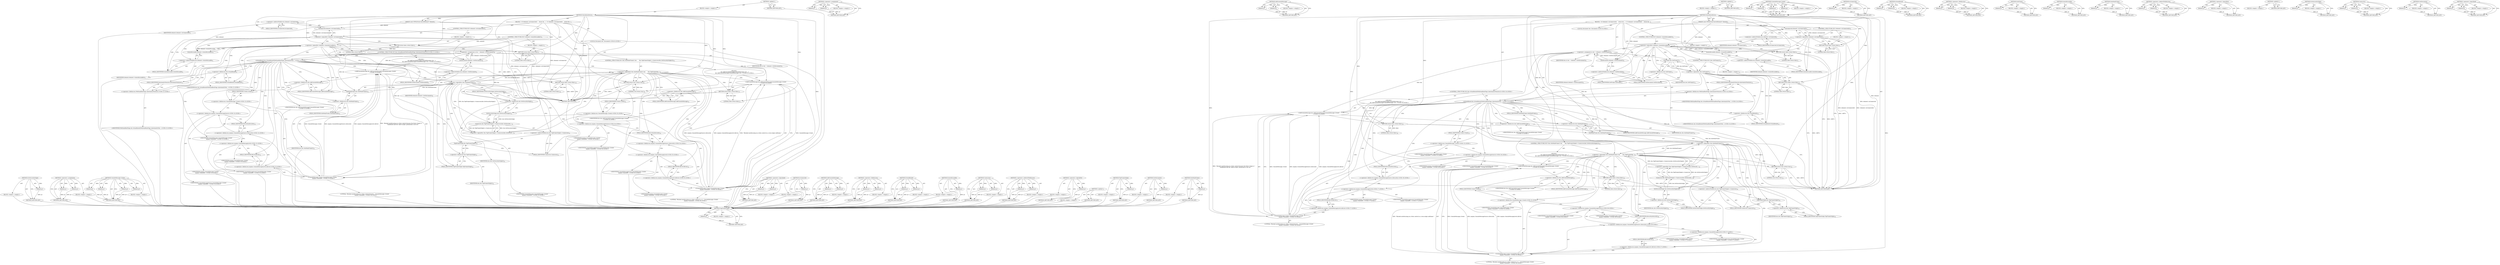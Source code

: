 digraph "&lt;operator&gt;.logicalAnd" {
vulnerable_206 [label=<(METHOD,GetSecurityOrigin)>];
vulnerable_207 [label=<(PARAM,p1)>];
vulnerable_208 [label=<(BLOCK,&lt;empty&gt;,&lt;empty&gt;)>];
vulnerable_209 [label=<(METHOD_RETURN,ANY)>];
vulnerable_157 [label=<(METHOD,&lt;operator&gt;.assignment)>];
vulnerable_158 [label=<(PARAM,p1)>];
vulnerable_159 [label=<(PARAM,p2)>];
vulnerable_160 [label=<(BLOCK,&lt;empty&gt;,&lt;empty&gt;)>];
vulnerable_161 [label=<(METHOD_RETURN,ANY)>];
vulnerable_181 [label=<(METHOD,ConsoleMessage.Create)>];
vulnerable_182 [label=<(PARAM,p1)>];
vulnerable_183 [label=<(PARAM,p2)>];
vulnerable_184 [label=<(PARAM,p3)>];
vulnerable_185 [label=<(PARAM,p4)>];
vulnerable_186 [label=<(BLOCK,&lt;empty&gt;,&lt;empty&gt;)>];
vulnerable_187 [label=<(METHOD_RETURN,ANY)>];
vulnerable_6 [label=<(METHOD,&lt;global&gt;)<SUB>1</SUB>>];
vulnerable_7 [label=<(BLOCK,&lt;empty&gt;,&lt;empty&gt;)<SUB>1</SUB>>];
vulnerable_8 [label=<(METHOD,ShouldAutofocus)<SUB>1</SUB>>];
vulnerable_9 [label=<(PARAM,const HTMLFormControlElement* element)<SUB>1</SUB>>];
vulnerable_10 [label=<(BLOCK,{
  if (!element-&gt;isConnected())
    return fal...,{
  if (!element-&gt;isConnected())
    return fal...)<SUB>1</SUB>>];
vulnerable_11 [label=<(CONTROL_STRUCTURE,IF,if (!element-&gt;isConnected()))<SUB>2</SUB>>];
vulnerable_12 [label=<(&lt;operator&gt;.logicalNot,!element-&gt;isConnected())<SUB>2</SUB>>];
vulnerable_13 [label=<(isConnected,element-&gt;isConnected())<SUB>2</SUB>>];
vulnerable_14 [label=<(&lt;operator&gt;.indirectFieldAccess,element-&gt;isConnected)<SUB>2</SUB>>];
vulnerable_15 [label=<(IDENTIFIER,element,element-&gt;isConnected())<SUB>2</SUB>>];
vulnerable_16 [label=<(FIELD_IDENTIFIER,isConnected,isConnected)<SUB>2</SUB>>];
vulnerable_17 [label=<(BLOCK,&lt;empty&gt;,&lt;empty&gt;)<SUB>3</SUB>>];
vulnerable_18 [label=<(RETURN,return false;,return false;)<SUB>3</SUB>>];
vulnerable_19 [label=<(LITERAL,false,return false;)<SUB>3</SUB>>];
vulnerable_20 [label=<(CONTROL_STRUCTURE,IF,if (!element-&gt;IsAutofocusable()))<SUB>4</SUB>>];
vulnerable_21 [label=<(&lt;operator&gt;.logicalNot,!element-&gt;IsAutofocusable())<SUB>4</SUB>>];
vulnerable_22 [label=<(IsAutofocusable,element-&gt;IsAutofocusable())<SUB>4</SUB>>];
vulnerable_23 [label=<(&lt;operator&gt;.indirectFieldAccess,element-&gt;IsAutofocusable)<SUB>4</SUB>>];
vulnerable_24 [label=<(IDENTIFIER,element,element-&gt;IsAutofocusable())<SUB>4</SUB>>];
vulnerable_25 [label=<(FIELD_IDENTIFIER,IsAutofocusable,IsAutofocusable)<SUB>4</SUB>>];
vulnerable_26 [label=<(BLOCK,&lt;empty&gt;,&lt;empty&gt;)<SUB>5</SUB>>];
vulnerable_27 [label=<(RETURN,return false;,return false;)<SUB>5</SUB>>];
vulnerable_28 [label=<(LITERAL,false,return false;)<SUB>5</SUB>>];
vulnerable_29 [label="<(LOCAL,Document doc: Document)<SUB>9</SUB>>"];
vulnerable_30 [label=<(&lt;operator&gt;.assignment,&amp; doc = element-&gt;GetDocument())<SUB>9</SUB>>];
vulnerable_31 [label=<(IDENTIFIER,doc,&amp; doc = element-&gt;GetDocument())<SUB>9</SUB>>];
vulnerable_32 [label=<(GetDocument,element-&gt;GetDocument())<SUB>9</SUB>>];
vulnerable_33 [label=<(&lt;operator&gt;.indirectFieldAccess,element-&gt;GetDocument)<SUB>9</SUB>>];
vulnerable_34 [label=<(IDENTIFIER,element,element-&gt;GetDocument())<SUB>9</SUB>>];
vulnerable_35 [label=<(FIELD_IDENTIFIER,GetDocument,GetDocument)<SUB>9</SUB>>];
vulnerable_36 [label="<(CONTROL_STRUCTURE,IF,if (doc.IsSandboxed(WebSandboxFlags::kAutomaticFeatures)))<SUB>12</SUB>>"];
vulnerable_37 [label="<(IsSandboxed,doc.IsSandboxed(WebSandboxFlags::kAutomaticFeat...)<SUB>12</SUB>>"];
vulnerable_38 [label=<(&lt;operator&gt;.fieldAccess,doc.IsSandboxed)<SUB>12</SUB>>];
vulnerable_39 [label="<(IDENTIFIER,doc,doc.IsSandboxed(WebSandboxFlags::kAutomaticFeat...)<SUB>12</SUB>>"];
vulnerable_40 [label=<(FIELD_IDENTIFIER,IsSandboxed,IsSandboxed)<SUB>12</SUB>>];
vulnerable_41 [label="<(&lt;operator&gt;.fieldAccess,WebSandboxFlags::kAutomaticFeatures)<SUB>12</SUB>>"];
vulnerable_42 [label="<(IDENTIFIER,WebSandboxFlags,doc.IsSandboxed(WebSandboxFlags::kAutomaticFeat...)<SUB>12</SUB>>"];
vulnerable_43 [label=<(FIELD_IDENTIFIER,kAutomaticFeatures,kAutomaticFeatures)<SUB>12</SUB>>];
vulnerable_44 [label="<(BLOCK,{
    doc.AddConsoleMessage(ConsoleMessage::Cre...,{
    doc.AddConsoleMessage(ConsoleMessage::Cre...)<SUB>12</SUB>>"];
vulnerable_45 [label="<(AddConsoleMessage,doc.AddConsoleMessage(ConsoleMessage::Create(
 ...)<SUB>13</SUB>>"];
vulnerable_46 [label=<(&lt;operator&gt;.fieldAccess,doc.AddConsoleMessage)<SUB>13</SUB>>];
vulnerable_47 [label="<(IDENTIFIER,doc,doc.AddConsoleMessage(ConsoleMessage::Create(
 ...)<SUB>13</SUB>>"];
vulnerable_48 [label=<(FIELD_IDENTIFIER,AddConsoleMessage,AddConsoleMessage)<SUB>13</SUB>>];
vulnerable_49 [label="<(ConsoleMessage.Create,ConsoleMessage::Create(
        mojom::ConsoleM...)<SUB>13</SUB>>"];
vulnerable_50 [label="<(&lt;operator&gt;.fieldAccess,ConsoleMessage::Create)<SUB>13</SUB>>"];
vulnerable_51 [label="<(IDENTIFIER,ConsoleMessage,ConsoleMessage::Create(
        mojom::ConsoleM...)<SUB>13</SUB>>"];
vulnerable_52 [label=<(FIELD_IDENTIFIER,Create,Create)<SUB>13</SUB>>];
vulnerable_53 [label="<(&lt;operator&gt;.fieldAccess,mojom::ConsoleMessageSource::kSecurity)<SUB>14</SUB>>"];
vulnerable_54 [label="<(&lt;operator&gt;.fieldAccess,mojom::ConsoleMessageSource)<SUB>14</SUB>>"];
vulnerable_55 [label="<(IDENTIFIER,mojom,ConsoleMessage::Create(
        mojom::ConsoleM...)<SUB>14</SUB>>"];
vulnerable_56 [label="<(IDENTIFIER,ConsoleMessageSource,ConsoleMessage::Create(
        mojom::ConsoleM...)<SUB>14</SUB>>"];
vulnerable_57 [label=<(FIELD_IDENTIFIER,kSecurity,kSecurity)<SUB>14</SUB>>];
vulnerable_58 [label="<(&lt;operator&gt;.fieldAccess,mojom::ConsoleMessageLevel::kError)<SUB>15</SUB>>"];
vulnerable_59 [label="<(&lt;operator&gt;.fieldAccess,mojom::ConsoleMessageLevel)<SUB>15</SUB>>"];
vulnerable_60 [label="<(IDENTIFIER,mojom,ConsoleMessage::Create(
        mojom::ConsoleM...)<SUB>15</SUB>>"];
vulnerable_61 [label="<(IDENTIFIER,ConsoleMessageLevel,ConsoleMessage::Create(
        mojom::ConsoleM...)<SUB>15</SUB>>"];
vulnerable_62 [label=<(FIELD_IDENTIFIER,kError,kError)<SUB>15</SUB>>];
vulnerable_63 [label="<(LITERAL,&quot;Blocked autofocusing on a form control because...,ConsoleMessage::Create(
        mojom::ConsoleM...)<SUB>16</SUB>>"];
vulnerable_64 [label=<(RETURN,return false;,return false;)<SUB>18</SUB>>];
vulnerable_65 [label=<(LITERAL,false,return false;)<SUB>18</SUB>>];
vulnerable_66 [label=<(CONTROL_STRUCTURE,IF,if (!doc.IsInMainFrame() &amp;&amp;
      !doc.TopFrameOrigin()-&gt;CanAccess(doc.GetSecurityOrigin())))<SUB>21</SUB>>];
vulnerable_67 [label=<(&lt;operator&gt;.logicalAnd,!doc.IsInMainFrame() &amp;&amp;
      !doc.TopFrameOrig...)<SUB>21</SUB>>];
vulnerable_68 [label=<(&lt;operator&gt;.logicalNot,!doc.IsInMainFrame())<SUB>21</SUB>>];
vulnerable_69 [label=<(IsInMainFrame,doc.IsInMainFrame())<SUB>21</SUB>>];
vulnerable_70 [label=<(&lt;operator&gt;.fieldAccess,doc.IsInMainFrame)<SUB>21</SUB>>];
vulnerable_71 [label=<(IDENTIFIER,doc,doc.IsInMainFrame())<SUB>21</SUB>>];
vulnerable_72 [label=<(FIELD_IDENTIFIER,IsInMainFrame,IsInMainFrame)<SUB>21</SUB>>];
vulnerable_73 [label=<(&lt;operator&gt;.logicalNot,!doc.TopFrameOrigin()-&gt;CanAccess(doc.GetSecurit...)<SUB>22</SUB>>];
vulnerable_74 [label=<(CanAccess,doc.TopFrameOrigin()-&gt;CanAccess(doc.GetSecurity...)<SUB>22</SUB>>];
vulnerable_75 [label=<(&lt;operator&gt;.indirectFieldAccess,doc.TopFrameOrigin()-&gt;CanAccess)<SUB>22</SUB>>];
vulnerable_76 [label=<(TopFrameOrigin,doc.TopFrameOrigin())<SUB>22</SUB>>];
vulnerable_77 [label=<(&lt;operator&gt;.fieldAccess,doc.TopFrameOrigin)<SUB>22</SUB>>];
vulnerable_78 [label=<(IDENTIFIER,doc,doc.TopFrameOrigin())<SUB>22</SUB>>];
vulnerable_79 [label=<(FIELD_IDENTIFIER,TopFrameOrigin,TopFrameOrigin)<SUB>22</SUB>>];
vulnerable_80 [label=<(FIELD_IDENTIFIER,CanAccess,CanAccess)<SUB>22</SUB>>];
vulnerable_81 [label=<(GetSecurityOrigin,doc.GetSecurityOrigin())<SUB>22</SUB>>];
vulnerable_82 [label=<(&lt;operator&gt;.fieldAccess,doc.GetSecurityOrigin)<SUB>22</SUB>>];
vulnerable_83 [label=<(IDENTIFIER,doc,doc.GetSecurityOrigin())<SUB>22</SUB>>];
vulnerable_84 [label=<(FIELD_IDENTIFIER,GetSecurityOrigin,GetSecurityOrigin)<SUB>22</SUB>>];
vulnerable_85 [label="<(BLOCK,{
    doc.AddConsoleMessage(ConsoleMessage::Cre...,{
    doc.AddConsoleMessage(ConsoleMessage::Cre...)<SUB>22</SUB>>"];
vulnerable_86 [label="<(AddConsoleMessage,doc.AddConsoleMessage(ConsoleMessage::Create(
 ...)<SUB>23</SUB>>"];
vulnerable_87 [label=<(&lt;operator&gt;.fieldAccess,doc.AddConsoleMessage)<SUB>23</SUB>>];
vulnerable_88 [label="<(IDENTIFIER,doc,doc.AddConsoleMessage(ConsoleMessage::Create(
 ...)<SUB>23</SUB>>"];
vulnerable_89 [label=<(FIELD_IDENTIFIER,AddConsoleMessage,AddConsoleMessage)<SUB>23</SUB>>];
vulnerable_90 [label="<(ConsoleMessage.Create,ConsoleMessage::Create(
        mojom::ConsoleM...)<SUB>23</SUB>>"];
vulnerable_91 [label="<(&lt;operator&gt;.fieldAccess,ConsoleMessage::Create)<SUB>23</SUB>>"];
vulnerable_92 [label="<(IDENTIFIER,ConsoleMessage,ConsoleMessage::Create(
        mojom::ConsoleM...)<SUB>23</SUB>>"];
vulnerable_93 [label=<(FIELD_IDENTIFIER,Create,Create)<SUB>23</SUB>>];
vulnerable_94 [label="<(&lt;operator&gt;.fieldAccess,mojom::ConsoleMessageSource::kSecurity)<SUB>24</SUB>>"];
vulnerable_95 [label="<(&lt;operator&gt;.fieldAccess,mojom::ConsoleMessageSource)<SUB>24</SUB>>"];
vulnerable_96 [label="<(IDENTIFIER,mojom,ConsoleMessage::Create(
        mojom::ConsoleM...)<SUB>24</SUB>>"];
vulnerable_97 [label="<(IDENTIFIER,ConsoleMessageSource,ConsoleMessage::Create(
        mojom::ConsoleM...)<SUB>24</SUB>>"];
vulnerable_98 [label=<(FIELD_IDENTIFIER,kSecurity,kSecurity)<SUB>24</SUB>>];
vulnerable_99 [label="<(&lt;operator&gt;.fieldAccess,mojom::ConsoleMessageLevel::kError)<SUB>25</SUB>>"];
vulnerable_100 [label="<(&lt;operator&gt;.fieldAccess,mojom::ConsoleMessageLevel)<SUB>25</SUB>>"];
vulnerable_101 [label="<(IDENTIFIER,mojom,ConsoleMessage::Create(
        mojom::ConsoleM...)<SUB>25</SUB>>"];
vulnerable_102 [label="<(IDENTIFIER,ConsoleMessageLevel,ConsoleMessage::Create(
        mojom::ConsoleM...)<SUB>25</SUB>>"];
vulnerable_103 [label=<(FIELD_IDENTIFIER,kError,kError)<SUB>25</SUB>>];
vulnerable_104 [label="<(LITERAL,&quot;Blocked autofocusing on a form control in a cr...,ConsoleMessage::Create(
        mojom::ConsoleM...)<SUB>26</SUB>>"];
vulnerable_105 [label=<(RETURN,return false;,return false;)<SUB>27</SUB>>];
vulnerable_106 [label=<(LITERAL,false,return false;)<SUB>27</SUB>>];
vulnerable_107 [label=<(RETURN,return true;,return true;)<SUB>30</SUB>>];
vulnerable_108 [label=<(LITERAL,true,return true;)<SUB>30</SUB>>];
vulnerable_109 [label=<(METHOD_RETURN,bool)<SUB>1</SUB>>];
vulnerable_111 [label=<(METHOD_RETURN,ANY)<SUB>1</SUB>>];
vulnerable_188 [label=<(METHOD,&lt;operator&gt;.logicalAnd)>];
vulnerable_189 [label=<(PARAM,p1)>];
vulnerable_190 [label=<(PARAM,p2)>];
vulnerable_191 [label=<(BLOCK,&lt;empty&gt;,&lt;empty&gt;)>];
vulnerable_192 [label=<(METHOD_RETURN,ANY)>];
vulnerable_144 [label=<(METHOD,isConnected)>];
vulnerable_145 [label=<(PARAM,p1)>];
vulnerable_146 [label=<(BLOCK,&lt;empty&gt;,&lt;empty&gt;)>];
vulnerable_147 [label=<(METHOD_RETURN,ANY)>];
vulnerable_176 [label=<(METHOD,AddConsoleMessage)>];
vulnerable_177 [label=<(PARAM,p1)>];
vulnerable_178 [label=<(PARAM,p2)>];
vulnerable_179 [label=<(BLOCK,&lt;empty&gt;,&lt;empty&gt;)>];
vulnerable_180 [label=<(METHOD_RETURN,ANY)>];
vulnerable_171 [label=<(METHOD,&lt;operator&gt;.fieldAccess)>];
vulnerable_172 [label=<(PARAM,p1)>];
vulnerable_173 [label=<(PARAM,p2)>];
vulnerable_174 [label=<(BLOCK,&lt;empty&gt;,&lt;empty&gt;)>];
vulnerable_175 [label=<(METHOD_RETURN,ANY)>];
vulnerable_166 [label=<(METHOD,IsSandboxed)>];
vulnerable_167 [label=<(PARAM,p1)>];
vulnerable_168 [label=<(PARAM,p2)>];
vulnerable_169 [label=<(BLOCK,&lt;empty&gt;,&lt;empty&gt;)>];
vulnerable_170 [label=<(METHOD_RETURN,ANY)>];
vulnerable_153 [label=<(METHOD,IsAutofocusable)>];
vulnerable_154 [label=<(PARAM,p1)>];
vulnerable_155 [label=<(BLOCK,&lt;empty&gt;,&lt;empty&gt;)>];
vulnerable_156 [label=<(METHOD_RETURN,ANY)>];
vulnerable_197 [label=<(METHOD,CanAccess)>];
vulnerable_198 [label=<(PARAM,p1)>];
vulnerable_199 [label=<(PARAM,p2)>];
vulnerable_200 [label=<(BLOCK,&lt;empty&gt;,&lt;empty&gt;)>];
vulnerable_201 [label=<(METHOD_RETURN,ANY)>];
vulnerable_148 [label=<(METHOD,&lt;operator&gt;.indirectFieldAccess)>];
vulnerable_149 [label=<(PARAM,p1)>];
vulnerable_150 [label=<(PARAM,p2)>];
vulnerable_151 [label=<(BLOCK,&lt;empty&gt;,&lt;empty&gt;)>];
vulnerable_152 [label=<(METHOD_RETURN,ANY)>];
vulnerable_140 [label=<(METHOD,&lt;operator&gt;.logicalNot)>];
vulnerable_141 [label=<(PARAM,p1)>];
vulnerable_142 [label=<(BLOCK,&lt;empty&gt;,&lt;empty&gt;)>];
vulnerable_143 [label=<(METHOD_RETURN,ANY)>];
vulnerable_134 [label=<(METHOD,&lt;global&gt;)<SUB>1</SUB>>];
vulnerable_135 [label=<(BLOCK,&lt;empty&gt;,&lt;empty&gt;)>];
vulnerable_136 [label=<(METHOD_RETURN,ANY)>];
vulnerable_202 [label=<(METHOD,TopFrameOrigin)>];
vulnerable_203 [label=<(PARAM,p1)>];
vulnerable_204 [label=<(BLOCK,&lt;empty&gt;,&lt;empty&gt;)>];
vulnerable_205 [label=<(METHOD_RETURN,ANY)>];
vulnerable_162 [label=<(METHOD,GetDocument)>];
vulnerable_163 [label=<(PARAM,p1)>];
vulnerable_164 [label=<(BLOCK,&lt;empty&gt;,&lt;empty&gt;)>];
vulnerable_165 [label=<(METHOD_RETURN,ANY)>];
vulnerable_193 [label=<(METHOD,IsInMainFrame)>];
vulnerable_194 [label=<(PARAM,p1)>];
vulnerable_195 [label=<(BLOCK,&lt;empty&gt;,&lt;empty&gt;)>];
vulnerable_196 [label=<(METHOD_RETURN,ANY)>];
fixed_215 [label=<(METHOD,TopFrameOrigin)>];
fixed_216 [label=<(PARAM,p1)>];
fixed_217 [label=<(BLOCK,&lt;empty&gt;,&lt;empty&gt;)>];
fixed_218 [label=<(METHOD_RETURN,ANY)>];
fixed_166 [label=<(METHOD,&lt;operator&gt;.assignment)>];
fixed_167 [label=<(PARAM,p1)>];
fixed_168 [label=<(PARAM,p2)>];
fixed_169 [label=<(BLOCK,&lt;empty&gt;,&lt;empty&gt;)>];
fixed_170 [label=<(METHOD_RETURN,ANY)>];
fixed_189 [label=<(METHOD,AddConsoleMessage)>];
fixed_190 [label=<(PARAM,p1)>];
fixed_191 [label=<(PARAM,p2)>];
fixed_192 [label=<(BLOCK,&lt;empty&gt;,&lt;empty&gt;)>];
fixed_193 [label=<(METHOD_RETURN,ANY)>];
fixed_6 [label=<(METHOD,&lt;global&gt;)<SUB>1</SUB>>];
fixed_7 [label=<(BLOCK,&lt;empty&gt;,&lt;empty&gt;)<SUB>1</SUB>>];
fixed_8 [label=<(METHOD,ShouldAutofocus)<SUB>1</SUB>>];
fixed_9 [label=<(PARAM,const HTMLFormControlElement* element)<SUB>1</SUB>>];
fixed_10 [label=<(BLOCK,{
  if (!element-&gt;isConnected())
    return fal...,{
  if (!element-&gt;isConnected())
    return fal...)<SUB>1</SUB>>];
fixed_11 [label=<(CONTROL_STRUCTURE,IF,if (!element-&gt;isConnected()))<SUB>2</SUB>>];
fixed_12 [label=<(&lt;operator&gt;.logicalNot,!element-&gt;isConnected())<SUB>2</SUB>>];
fixed_13 [label=<(isConnected,element-&gt;isConnected())<SUB>2</SUB>>];
fixed_14 [label=<(&lt;operator&gt;.indirectFieldAccess,element-&gt;isConnected)<SUB>2</SUB>>];
fixed_15 [label=<(IDENTIFIER,element,element-&gt;isConnected())<SUB>2</SUB>>];
fixed_16 [label=<(FIELD_IDENTIFIER,isConnected,isConnected)<SUB>2</SUB>>];
fixed_17 [label=<(BLOCK,&lt;empty&gt;,&lt;empty&gt;)<SUB>3</SUB>>];
fixed_18 [label=<(RETURN,return false;,return false;)<SUB>3</SUB>>];
fixed_19 [label=<(LITERAL,false,return false;)<SUB>3</SUB>>];
fixed_20 [label=<(CONTROL_STRUCTURE,IF,if (!element-&gt;IsAutofocusable()))<SUB>4</SUB>>];
fixed_21 [label=<(&lt;operator&gt;.logicalNot,!element-&gt;IsAutofocusable())<SUB>4</SUB>>];
fixed_22 [label=<(IsAutofocusable,element-&gt;IsAutofocusable())<SUB>4</SUB>>];
fixed_23 [label=<(&lt;operator&gt;.indirectFieldAccess,element-&gt;IsAutofocusable)<SUB>4</SUB>>];
fixed_24 [label=<(IDENTIFIER,element,element-&gt;IsAutofocusable())<SUB>4</SUB>>];
fixed_25 [label=<(FIELD_IDENTIFIER,IsAutofocusable,IsAutofocusable)<SUB>4</SUB>>];
fixed_26 [label=<(BLOCK,&lt;empty&gt;,&lt;empty&gt;)<SUB>5</SUB>>];
fixed_27 [label=<(RETURN,return false;,return false;)<SUB>5</SUB>>];
fixed_28 [label=<(LITERAL,false,return false;)<SUB>5</SUB>>];
fixed_29 [label="<(LOCAL,Document doc: Document)<SUB>9</SUB>>"];
fixed_30 [label=<(&lt;operator&gt;.assignment,&amp; doc = element-&gt;GetDocument())<SUB>9</SUB>>];
fixed_31 [label=<(IDENTIFIER,doc,&amp; doc = element-&gt;GetDocument())<SUB>9</SUB>>];
fixed_32 [label=<(GetDocument,element-&gt;GetDocument())<SUB>9</SUB>>];
fixed_33 [label=<(&lt;operator&gt;.indirectFieldAccess,element-&gt;GetDocument)<SUB>9</SUB>>];
fixed_34 [label=<(IDENTIFIER,element,element-&gt;GetDocument())<SUB>9</SUB>>];
fixed_35 [label=<(FIELD_IDENTIFIER,GetDocument,GetDocument)<SUB>9</SUB>>];
fixed_36 [label=<(CONTROL_STRUCTURE,IF,if (!doc.GetFrame()))<SUB>11</SUB>>];
fixed_37 [label=<(&lt;operator&gt;.logicalNot,!doc.GetFrame())<SUB>11</SUB>>];
fixed_38 [label=<(GetFrame,doc.GetFrame())<SUB>11</SUB>>];
fixed_39 [label=<(&lt;operator&gt;.fieldAccess,doc.GetFrame)<SUB>11</SUB>>];
fixed_40 [label=<(IDENTIFIER,doc,doc.GetFrame())<SUB>11</SUB>>];
fixed_41 [label=<(FIELD_IDENTIFIER,GetFrame,GetFrame)<SUB>11</SUB>>];
fixed_42 [label=<(BLOCK,&lt;empty&gt;,&lt;empty&gt;)<SUB>12</SUB>>];
fixed_43 [label=<(RETURN,return false;,return false;)<SUB>12</SUB>>];
fixed_44 [label=<(LITERAL,false,return false;)<SUB>12</SUB>>];
fixed_45 [label="<(CONTROL_STRUCTURE,IF,if (doc.IsSandboxed(WebSandboxFlags::kAutomaticFeatures)))<SUB>14</SUB>>"];
fixed_46 [label="<(IsSandboxed,doc.IsSandboxed(WebSandboxFlags::kAutomaticFeat...)<SUB>14</SUB>>"];
fixed_47 [label=<(&lt;operator&gt;.fieldAccess,doc.IsSandboxed)<SUB>14</SUB>>];
fixed_48 [label="<(IDENTIFIER,doc,doc.IsSandboxed(WebSandboxFlags::kAutomaticFeat...)<SUB>14</SUB>>"];
fixed_49 [label=<(FIELD_IDENTIFIER,IsSandboxed,IsSandboxed)<SUB>14</SUB>>];
fixed_50 [label="<(&lt;operator&gt;.fieldAccess,WebSandboxFlags::kAutomaticFeatures)<SUB>14</SUB>>"];
fixed_51 [label="<(IDENTIFIER,WebSandboxFlags,doc.IsSandboxed(WebSandboxFlags::kAutomaticFeat...)<SUB>14</SUB>>"];
fixed_52 [label=<(FIELD_IDENTIFIER,kAutomaticFeatures,kAutomaticFeatures)<SUB>14</SUB>>];
fixed_53 [label="<(BLOCK,{
    doc.AddConsoleMessage(ConsoleMessage::Cre...,{
    doc.AddConsoleMessage(ConsoleMessage::Cre...)<SUB>14</SUB>>"];
fixed_54 [label="<(AddConsoleMessage,doc.AddConsoleMessage(ConsoleMessage::Create(
 ...)<SUB>15</SUB>>"];
fixed_55 [label=<(&lt;operator&gt;.fieldAccess,doc.AddConsoleMessage)<SUB>15</SUB>>];
fixed_56 [label="<(IDENTIFIER,doc,doc.AddConsoleMessage(ConsoleMessage::Create(
 ...)<SUB>15</SUB>>"];
fixed_57 [label=<(FIELD_IDENTIFIER,AddConsoleMessage,AddConsoleMessage)<SUB>15</SUB>>];
fixed_58 [label="<(ConsoleMessage.Create,ConsoleMessage::Create(
        mojom::ConsoleM...)<SUB>15</SUB>>"];
fixed_59 [label="<(&lt;operator&gt;.fieldAccess,ConsoleMessage::Create)<SUB>15</SUB>>"];
fixed_60 [label="<(IDENTIFIER,ConsoleMessage,ConsoleMessage::Create(
        mojom::ConsoleM...)<SUB>15</SUB>>"];
fixed_61 [label=<(FIELD_IDENTIFIER,Create,Create)<SUB>15</SUB>>];
fixed_62 [label="<(&lt;operator&gt;.fieldAccess,mojom::ConsoleMessageSource::kSecurity)<SUB>16</SUB>>"];
fixed_63 [label="<(&lt;operator&gt;.fieldAccess,mojom::ConsoleMessageSource)<SUB>16</SUB>>"];
fixed_64 [label="<(IDENTIFIER,mojom,ConsoleMessage::Create(
        mojom::ConsoleM...)<SUB>16</SUB>>"];
fixed_65 [label="<(IDENTIFIER,ConsoleMessageSource,ConsoleMessage::Create(
        mojom::ConsoleM...)<SUB>16</SUB>>"];
fixed_66 [label=<(FIELD_IDENTIFIER,kSecurity,kSecurity)<SUB>16</SUB>>];
fixed_67 [label="<(&lt;operator&gt;.fieldAccess,mojom::ConsoleMessageLevel::kError)<SUB>17</SUB>>"];
fixed_68 [label="<(&lt;operator&gt;.fieldAccess,mojom::ConsoleMessageLevel)<SUB>17</SUB>>"];
fixed_69 [label="<(IDENTIFIER,mojom,ConsoleMessage::Create(
        mojom::ConsoleM...)<SUB>17</SUB>>"];
fixed_70 [label="<(IDENTIFIER,ConsoleMessageLevel,ConsoleMessage::Create(
        mojom::ConsoleM...)<SUB>17</SUB>>"];
fixed_71 [label=<(FIELD_IDENTIFIER,kError,kError)<SUB>17</SUB>>];
fixed_72 [label="<(LITERAL,&quot;Blocked autofocusing on a form control because...,ConsoleMessage::Create(
        mojom::ConsoleM...)<SUB>18</SUB>>"];
fixed_73 [label=<(RETURN,return false;,return false;)<SUB>20</SUB>>];
fixed_74 [label=<(LITERAL,false,return false;)<SUB>20</SUB>>];
fixed_75 [label=<(CONTROL_STRUCTURE,IF,if (!doc.IsInMainFrame() &amp;&amp;
      !doc.TopFrameOrigin()-&gt;CanAccess(doc.GetSecurityOrigin())))<SUB>23</SUB>>];
fixed_76 [label=<(&lt;operator&gt;.logicalAnd,!doc.IsInMainFrame() &amp;&amp;
      !doc.TopFrameOrig...)<SUB>23</SUB>>];
fixed_77 [label=<(&lt;operator&gt;.logicalNot,!doc.IsInMainFrame())<SUB>23</SUB>>];
fixed_78 [label=<(IsInMainFrame,doc.IsInMainFrame())<SUB>23</SUB>>];
fixed_79 [label=<(&lt;operator&gt;.fieldAccess,doc.IsInMainFrame)<SUB>23</SUB>>];
fixed_80 [label=<(IDENTIFIER,doc,doc.IsInMainFrame())<SUB>23</SUB>>];
fixed_81 [label=<(FIELD_IDENTIFIER,IsInMainFrame,IsInMainFrame)<SUB>23</SUB>>];
fixed_82 [label=<(&lt;operator&gt;.logicalNot,!doc.TopFrameOrigin()-&gt;CanAccess(doc.GetSecurit...)<SUB>24</SUB>>];
fixed_83 [label=<(CanAccess,doc.TopFrameOrigin()-&gt;CanAccess(doc.GetSecurity...)<SUB>24</SUB>>];
fixed_84 [label=<(&lt;operator&gt;.indirectFieldAccess,doc.TopFrameOrigin()-&gt;CanAccess)<SUB>24</SUB>>];
fixed_85 [label=<(TopFrameOrigin,doc.TopFrameOrigin())<SUB>24</SUB>>];
fixed_86 [label=<(&lt;operator&gt;.fieldAccess,doc.TopFrameOrigin)<SUB>24</SUB>>];
fixed_87 [label=<(IDENTIFIER,doc,doc.TopFrameOrigin())<SUB>24</SUB>>];
fixed_88 [label=<(FIELD_IDENTIFIER,TopFrameOrigin,TopFrameOrigin)<SUB>24</SUB>>];
fixed_89 [label=<(FIELD_IDENTIFIER,CanAccess,CanAccess)<SUB>24</SUB>>];
fixed_90 [label=<(GetSecurityOrigin,doc.GetSecurityOrigin())<SUB>24</SUB>>];
fixed_91 [label=<(&lt;operator&gt;.fieldAccess,doc.GetSecurityOrigin)<SUB>24</SUB>>];
fixed_92 [label=<(IDENTIFIER,doc,doc.GetSecurityOrigin())<SUB>24</SUB>>];
fixed_93 [label=<(FIELD_IDENTIFIER,GetSecurityOrigin,GetSecurityOrigin)<SUB>24</SUB>>];
fixed_94 [label="<(BLOCK,{
    doc.AddConsoleMessage(ConsoleMessage::Cre...,{
    doc.AddConsoleMessage(ConsoleMessage::Cre...)<SUB>24</SUB>>"];
fixed_95 [label="<(AddConsoleMessage,doc.AddConsoleMessage(ConsoleMessage::Create(
 ...)<SUB>25</SUB>>"];
fixed_96 [label=<(&lt;operator&gt;.fieldAccess,doc.AddConsoleMessage)<SUB>25</SUB>>];
fixed_97 [label="<(IDENTIFIER,doc,doc.AddConsoleMessage(ConsoleMessage::Create(
 ...)<SUB>25</SUB>>"];
fixed_98 [label=<(FIELD_IDENTIFIER,AddConsoleMessage,AddConsoleMessage)<SUB>25</SUB>>];
fixed_99 [label="<(ConsoleMessage.Create,ConsoleMessage::Create(
        mojom::ConsoleM...)<SUB>25</SUB>>"];
fixed_100 [label="<(&lt;operator&gt;.fieldAccess,ConsoleMessage::Create)<SUB>25</SUB>>"];
fixed_101 [label="<(IDENTIFIER,ConsoleMessage,ConsoleMessage::Create(
        mojom::ConsoleM...)<SUB>25</SUB>>"];
fixed_102 [label=<(FIELD_IDENTIFIER,Create,Create)<SUB>25</SUB>>];
fixed_103 [label="<(&lt;operator&gt;.fieldAccess,mojom::ConsoleMessageSource::kSecurity)<SUB>26</SUB>>"];
fixed_104 [label="<(&lt;operator&gt;.fieldAccess,mojom::ConsoleMessageSource)<SUB>26</SUB>>"];
fixed_105 [label="<(IDENTIFIER,mojom,ConsoleMessage::Create(
        mojom::ConsoleM...)<SUB>26</SUB>>"];
fixed_106 [label="<(IDENTIFIER,ConsoleMessageSource,ConsoleMessage::Create(
        mojom::ConsoleM...)<SUB>26</SUB>>"];
fixed_107 [label=<(FIELD_IDENTIFIER,kSecurity,kSecurity)<SUB>26</SUB>>];
fixed_108 [label="<(&lt;operator&gt;.fieldAccess,mojom::ConsoleMessageLevel::kError)<SUB>27</SUB>>"];
fixed_109 [label="<(&lt;operator&gt;.fieldAccess,mojom::ConsoleMessageLevel)<SUB>27</SUB>>"];
fixed_110 [label="<(IDENTIFIER,mojom,ConsoleMessage::Create(
        mojom::ConsoleM...)<SUB>27</SUB>>"];
fixed_111 [label="<(IDENTIFIER,ConsoleMessageLevel,ConsoleMessage::Create(
        mojom::ConsoleM...)<SUB>27</SUB>>"];
fixed_112 [label=<(FIELD_IDENTIFIER,kError,kError)<SUB>27</SUB>>];
fixed_113 [label="<(LITERAL,&quot;Blocked autofocusing on a form control in a cr...,ConsoleMessage::Create(
        mojom::ConsoleM...)<SUB>28</SUB>>"];
fixed_114 [label=<(RETURN,return false;,return false;)<SUB>29</SUB>>];
fixed_115 [label=<(LITERAL,false,return false;)<SUB>29</SUB>>];
fixed_116 [label=<(RETURN,return true;,return true;)<SUB>32</SUB>>];
fixed_117 [label=<(LITERAL,true,return true;)<SUB>32</SUB>>];
fixed_118 [label=<(METHOD_RETURN,bool)<SUB>1</SUB>>];
fixed_120 [label=<(METHOD_RETURN,ANY)<SUB>1</SUB>>];
fixed_194 [label=<(METHOD,ConsoleMessage.Create)>];
fixed_195 [label=<(PARAM,p1)>];
fixed_196 [label=<(PARAM,p2)>];
fixed_197 [label=<(PARAM,p3)>];
fixed_198 [label=<(PARAM,p4)>];
fixed_199 [label=<(BLOCK,&lt;empty&gt;,&lt;empty&gt;)>];
fixed_200 [label=<(METHOD_RETURN,ANY)>];
fixed_153 [label=<(METHOD,isConnected)>];
fixed_154 [label=<(PARAM,p1)>];
fixed_155 [label=<(BLOCK,&lt;empty&gt;,&lt;empty&gt;)>];
fixed_156 [label=<(METHOD_RETURN,ANY)>];
fixed_184 [label=<(METHOD,IsSandboxed)>];
fixed_185 [label=<(PARAM,p1)>];
fixed_186 [label=<(PARAM,p2)>];
fixed_187 [label=<(BLOCK,&lt;empty&gt;,&lt;empty&gt;)>];
fixed_188 [label=<(METHOD_RETURN,ANY)>];
fixed_179 [label=<(METHOD,&lt;operator&gt;.fieldAccess)>];
fixed_180 [label=<(PARAM,p1)>];
fixed_181 [label=<(PARAM,p2)>];
fixed_182 [label=<(BLOCK,&lt;empty&gt;,&lt;empty&gt;)>];
fixed_183 [label=<(METHOD_RETURN,ANY)>];
fixed_175 [label=<(METHOD,GetFrame)>];
fixed_176 [label=<(PARAM,p1)>];
fixed_177 [label=<(BLOCK,&lt;empty&gt;,&lt;empty&gt;)>];
fixed_178 [label=<(METHOD_RETURN,ANY)>];
fixed_162 [label=<(METHOD,IsAutofocusable)>];
fixed_163 [label=<(PARAM,p1)>];
fixed_164 [label=<(BLOCK,&lt;empty&gt;,&lt;empty&gt;)>];
fixed_165 [label=<(METHOD_RETURN,ANY)>];
fixed_206 [label=<(METHOD,IsInMainFrame)>];
fixed_207 [label=<(PARAM,p1)>];
fixed_208 [label=<(BLOCK,&lt;empty&gt;,&lt;empty&gt;)>];
fixed_209 [label=<(METHOD_RETURN,ANY)>];
fixed_157 [label=<(METHOD,&lt;operator&gt;.indirectFieldAccess)>];
fixed_158 [label=<(PARAM,p1)>];
fixed_159 [label=<(PARAM,p2)>];
fixed_160 [label=<(BLOCK,&lt;empty&gt;,&lt;empty&gt;)>];
fixed_161 [label=<(METHOD_RETURN,ANY)>];
fixed_149 [label=<(METHOD,&lt;operator&gt;.logicalNot)>];
fixed_150 [label=<(PARAM,p1)>];
fixed_151 [label=<(BLOCK,&lt;empty&gt;,&lt;empty&gt;)>];
fixed_152 [label=<(METHOD_RETURN,ANY)>];
fixed_143 [label=<(METHOD,&lt;global&gt;)<SUB>1</SUB>>];
fixed_144 [label=<(BLOCK,&lt;empty&gt;,&lt;empty&gt;)>];
fixed_145 [label=<(METHOD_RETURN,ANY)>];
fixed_219 [label=<(METHOD,GetSecurityOrigin)>];
fixed_220 [label=<(PARAM,p1)>];
fixed_221 [label=<(BLOCK,&lt;empty&gt;,&lt;empty&gt;)>];
fixed_222 [label=<(METHOD_RETURN,ANY)>];
fixed_210 [label=<(METHOD,CanAccess)>];
fixed_211 [label=<(PARAM,p1)>];
fixed_212 [label=<(PARAM,p2)>];
fixed_213 [label=<(BLOCK,&lt;empty&gt;,&lt;empty&gt;)>];
fixed_214 [label=<(METHOD_RETURN,ANY)>];
fixed_171 [label=<(METHOD,GetDocument)>];
fixed_172 [label=<(PARAM,p1)>];
fixed_173 [label=<(BLOCK,&lt;empty&gt;,&lt;empty&gt;)>];
fixed_174 [label=<(METHOD_RETURN,ANY)>];
fixed_201 [label=<(METHOD,&lt;operator&gt;.logicalAnd)>];
fixed_202 [label=<(PARAM,p1)>];
fixed_203 [label=<(PARAM,p2)>];
fixed_204 [label=<(BLOCK,&lt;empty&gt;,&lt;empty&gt;)>];
fixed_205 [label=<(METHOD_RETURN,ANY)>];
vulnerable_206 -> vulnerable_207  [key=0, label="AST: "];
vulnerable_206 -> vulnerable_207  [key=1, label="DDG: "];
vulnerable_206 -> vulnerable_208  [key=0, label="AST: "];
vulnerable_206 -> vulnerable_209  [key=0, label="AST: "];
vulnerable_206 -> vulnerable_209  [key=1, label="CFG: "];
vulnerable_207 -> vulnerable_209  [key=0, label="DDG: p1"];
vulnerable_208 -> fixed_215  [key=0];
vulnerable_209 -> fixed_215  [key=0];
vulnerable_157 -> vulnerable_158  [key=0, label="AST: "];
vulnerable_157 -> vulnerable_158  [key=1, label="DDG: "];
vulnerable_157 -> vulnerable_160  [key=0, label="AST: "];
vulnerable_157 -> vulnerable_159  [key=0, label="AST: "];
vulnerable_157 -> vulnerable_159  [key=1, label="DDG: "];
vulnerable_157 -> vulnerable_161  [key=0, label="AST: "];
vulnerable_157 -> vulnerable_161  [key=1, label="CFG: "];
vulnerable_158 -> vulnerable_161  [key=0, label="DDG: p1"];
vulnerable_159 -> vulnerable_161  [key=0, label="DDG: p2"];
vulnerable_160 -> fixed_215  [key=0];
vulnerable_161 -> fixed_215  [key=0];
vulnerable_181 -> vulnerable_182  [key=0, label="AST: "];
vulnerable_181 -> vulnerable_182  [key=1, label="DDG: "];
vulnerable_181 -> vulnerable_186  [key=0, label="AST: "];
vulnerable_181 -> vulnerable_183  [key=0, label="AST: "];
vulnerable_181 -> vulnerable_183  [key=1, label="DDG: "];
vulnerable_181 -> vulnerable_187  [key=0, label="AST: "];
vulnerable_181 -> vulnerable_187  [key=1, label="CFG: "];
vulnerable_181 -> vulnerable_184  [key=0, label="AST: "];
vulnerable_181 -> vulnerable_184  [key=1, label="DDG: "];
vulnerable_181 -> vulnerable_185  [key=0, label="AST: "];
vulnerable_181 -> vulnerable_185  [key=1, label="DDG: "];
vulnerable_182 -> vulnerable_187  [key=0, label="DDG: p1"];
vulnerable_183 -> vulnerable_187  [key=0, label="DDG: p2"];
vulnerable_184 -> vulnerable_187  [key=0, label="DDG: p3"];
vulnerable_185 -> vulnerable_187  [key=0, label="DDG: p4"];
vulnerable_186 -> fixed_215  [key=0];
vulnerable_187 -> fixed_215  [key=0];
vulnerable_6 -> vulnerable_7  [key=0, label="AST: "];
vulnerable_6 -> vulnerable_111  [key=0, label="AST: "];
vulnerable_6 -> vulnerable_111  [key=1, label="CFG: "];
vulnerable_7 -> vulnerable_8  [key=0, label="AST: "];
vulnerable_8 -> vulnerable_9  [key=0, label="AST: "];
vulnerable_8 -> vulnerable_9  [key=1, label="DDG: "];
vulnerable_8 -> vulnerable_10  [key=0, label="AST: "];
vulnerable_8 -> vulnerable_109  [key=0, label="AST: "];
vulnerable_8 -> vulnerable_16  [key=0, label="CFG: "];
vulnerable_8 -> vulnerable_107  [key=0, label="DDG: "];
vulnerable_8 -> vulnerable_108  [key=0, label="DDG: "];
vulnerable_8 -> vulnerable_18  [key=0, label="DDG: "];
vulnerable_8 -> vulnerable_27  [key=0, label="DDG: "];
vulnerable_8 -> vulnerable_64  [key=0, label="DDG: "];
vulnerable_8 -> vulnerable_105  [key=0, label="DDG: "];
vulnerable_8 -> vulnerable_19  [key=0, label="DDG: "];
vulnerable_8 -> vulnerable_28  [key=0, label="DDG: "];
vulnerable_8 -> vulnerable_65  [key=0, label="DDG: "];
vulnerable_8 -> vulnerable_106  [key=0, label="DDG: "];
vulnerable_8 -> vulnerable_49  [key=0, label="DDG: "];
vulnerable_8 -> vulnerable_90  [key=0, label="DDG: "];
vulnerable_9 -> vulnerable_109  [key=0, label="DDG: element"];
vulnerable_9 -> vulnerable_32  [key=0, label="DDG: element"];
vulnerable_9 -> vulnerable_13  [key=0, label="DDG: element"];
vulnerable_9 -> vulnerable_22  [key=0, label="DDG: element"];
vulnerable_10 -> vulnerable_11  [key=0, label="AST: "];
vulnerable_10 -> vulnerable_20  [key=0, label="AST: "];
vulnerable_10 -> vulnerable_29  [key=0, label="AST: "];
vulnerable_10 -> vulnerable_30  [key=0, label="AST: "];
vulnerable_10 -> vulnerable_36  [key=0, label="AST: "];
vulnerable_10 -> vulnerable_66  [key=0, label="AST: "];
vulnerable_10 -> vulnerable_107  [key=0, label="AST: "];
vulnerable_11 -> vulnerable_12  [key=0, label="AST: "];
vulnerable_11 -> vulnerable_17  [key=0, label="AST: "];
vulnerable_12 -> vulnerable_13  [key=0, label="AST: "];
vulnerable_12 -> vulnerable_18  [key=0, label="CFG: "];
vulnerable_12 -> vulnerable_18  [key=1, label="CDG: "];
vulnerable_12 -> vulnerable_25  [key=0, label="CFG: "];
vulnerable_12 -> vulnerable_25  [key=1, label="CDG: "];
vulnerable_12 -> vulnerable_109  [key=0, label="DDG: element-&gt;isConnected()"];
vulnerable_12 -> vulnerable_109  [key=1, label="DDG: !element-&gt;isConnected()"];
vulnerable_12 -> vulnerable_21  [key=0, label="CDG: "];
vulnerable_12 -> vulnerable_22  [key=0, label="CDG: "];
vulnerable_12 -> vulnerable_23  [key=0, label="CDG: "];
vulnerable_13 -> vulnerable_14  [key=0, label="AST: "];
vulnerable_13 -> vulnerable_12  [key=0, label="CFG: "];
vulnerable_13 -> vulnerable_12  [key=1, label="DDG: element-&gt;isConnected"];
vulnerable_13 -> vulnerable_109  [key=0, label="DDG: element-&gt;isConnected"];
vulnerable_14 -> vulnerable_15  [key=0, label="AST: "];
vulnerable_14 -> vulnerable_16  [key=0, label="AST: "];
vulnerable_14 -> vulnerable_13  [key=0, label="CFG: "];
vulnerable_15 -> fixed_215  [key=0];
vulnerable_16 -> vulnerable_14  [key=0, label="CFG: "];
vulnerable_17 -> vulnerable_18  [key=0, label="AST: "];
vulnerable_18 -> vulnerable_19  [key=0, label="AST: "];
vulnerable_18 -> vulnerable_109  [key=0, label="CFG: "];
vulnerable_18 -> vulnerable_109  [key=1, label="DDG: &lt;RET&gt;"];
vulnerable_19 -> vulnerable_18  [key=0, label="DDG: false"];
vulnerable_20 -> vulnerable_21  [key=0, label="AST: "];
vulnerable_20 -> vulnerable_26  [key=0, label="AST: "];
vulnerable_21 -> vulnerable_22  [key=0, label="AST: "];
vulnerable_21 -> vulnerable_27  [key=0, label="CFG: "];
vulnerable_21 -> vulnerable_27  [key=1, label="CDG: "];
vulnerable_21 -> vulnerable_35  [key=0, label="CFG: "];
vulnerable_21 -> vulnerable_35  [key=1, label="CDG: "];
vulnerable_21 -> vulnerable_30  [key=0, label="CDG: "];
vulnerable_21 -> vulnerable_32  [key=0, label="CDG: "];
vulnerable_21 -> vulnerable_37  [key=0, label="CDG: "];
vulnerable_21 -> vulnerable_38  [key=0, label="CDG: "];
vulnerable_21 -> vulnerable_40  [key=0, label="CDG: "];
vulnerable_21 -> vulnerable_43  [key=0, label="CDG: "];
vulnerable_21 -> vulnerable_33  [key=0, label="CDG: "];
vulnerable_21 -> vulnerable_41  [key=0, label="CDG: "];
vulnerable_22 -> vulnerable_23  [key=0, label="AST: "];
vulnerable_22 -> vulnerable_21  [key=0, label="CFG: "];
vulnerable_22 -> vulnerable_21  [key=1, label="DDG: element-&gt;IsAutofocusable"];
vulnerable_23 -> vulnerable_24  [key=0, label="AST: "];
vulnerable_23 -> vulnerable_25  [key=0, label="AST: "];
vulnerable_23 -> vulnerable_22  [key=0, label="CFG: "];
vulnerable_24 -> fixed_215  [key=0];
vulnerable_25 -> vulnerable_23  [key=0, label="CFG: "];
vulnerable_26 -> vulnerable_27  [key=0, label="AST: "];
vulnerable_27 -> vulnerable_28  [key=0, label="AST: "];
vulnerable_27 -> vulnerable_109  [key=0, label="CFG: "];
vulnerable_27 -> vulnerable_109  [key=1, label="DDG: &lt;RET&gt;"];
vulnerable_28 -> vulnerable_27  [key=0, label="DDG: false"];
vulnerable_29 -> fixed_215  [key=0];
vulnerable_30 -> vulnerable_31  [key=0, label="AST: "];
vulnerable_30 -> vulnerable_32  [key=0, label="AST: "];
vulnerable_30 -> vulnerable_40  [key=0, label="CFG: "];
vulnerable_30 -> vulnerable_37  [key=0, label="DDG: doc"];
vulnerable_30 -> vulnerable_45  [key=0, label="DDG: doc"];
vulnerable_30 -> vulnerable_86  [key=0, label="DDG: doc"];
vulnerable_30 -> vulnerable_69  [key=0, label="DDG: doc"];
vulnerable_30 -> vulnerable_81  [key=0, label="DDG: doc"];
vulnerable_30 -> vulnerable_76  [key=0, label="DDG: doc"];
vulnerable_31 -> fixed_215  [key=0];
vulnerable_32 -> vulnerable_33  [key=0, label="AST: "];
vulnerable_32 -> vulnerable_30  [key=0, label="CFG: "];
vulnerable_32 -> vulnerable_30  [key=1, label="DDG: element-&gt;GetDocument"];
vulnerable_33 -> vulnerable_34  [key=0, label="AST: "];
vulnerable_33 -> vulnerable_35  [key=0, label="AST: "];
vulnerable_33 -> vulnerable_32  [key=0, label="CFG: "];
vulnerable_34 -> fixed_215  [key=0];
vulnerable_35 -> vulnerable_33  [key=0, label="CFG: "];
vulnerable_36 -> vulnerable_37  [key=0, label="AST: "];
vulnerable_36 -> vulnerable_44  [key=0, label="AST: "];
vulnerable_37 -> vulnerable_38  [key=0, label="AST: "];
vulnerable_37 -> vulnerable_41  [key=0, label="AST: "];
vulnerable_37 -> vulnerable_48  [key=0, label="CFG: "];
vulnerable_37 -> vulnerable_48  [key=1, label="CDG: "];
vulnerable_37 -> vulnerable_72  [key=0, label="CFG: "];
vulnerable_37 -> vulnerable_72  [key=1, label="CDG: "];
vulnerable_37 -> vulnerable_68  [key=0, label="CDG: "];
vulnerable_37 -> vulnerable_49  [key=0, label="CDG: "];
vulnerable_37 -> vulnerable_64  [key=0, label="CDG: "];
vulnerable_37 -> vulnerable_57  [key=0, label="CDG: "];
vulnerable_37 -> vulnerable_52  [key=0, label="CDG: "];
vulnerable_37 -> vulnerable_46  [key=0, label="CDG: "];
vulnerable_37 -> vulnerable_69  [key=0, label="CDG: "];
vulnerable_37 -> vulnerable_67  [key=0, label="CDG: "];
vulnerable_37 -> vulnerable_45  [key=0, label="CDG: "];
vulnerable_37 -> vulnerable_50  [key=0, label="CDG: "];
vulnerable_37 -> vulnerable_59  [key=0, label="CDG: "];
vulnerable_37 -> vulnerable_54  [key=0, label="CDG: "];
vulnerable_37 -> vulnerable_58  [key=0, label="CDG: "];
vulnerable_37 -> vulnerable_53  [key=0, label="CDG: "];
vulnerable_37 -> vulnerable_70  [key=0, label="CDG: "];
vulnerable_37 -> vulnerable_62  [key=0, label="CDG: "];
vulnerable_38 -> vulnerable_39  [key=0, label="AST: "];
vulnerable_38 -> vulnerable_40  [key=0, label="AST: "];
vulnerable_38 -> vulnerable_43  [key=0, label="CFG: "];
vulnerable_39 -> fixed_215  [key=0];
vulnerable_40 -> vulnerable_38  [key=0, label="CFG: "];
vulnerable_41 -> vulnerable_42  [key=0, label="AST: "];
vulnerable_41 -> vulnerable_43  [key=0, label="AST: "];
vulnerable_41 -> vulnerable_37  [key=0, label="CFG: "];
vulnerable_42 -> fixed_215  [key=0];
vulnerable_43 -> vulnerable_41  [key=0, label="CFG: "];
vulnerable_44 -> vulnerable_45  [key=0, label="AST: "];
vulnerable_44 -> vulnerable_64  [key=0, label="AST: "];
vulnerable_45 -> vulnerable_46  [key=0, label="AST: "];
vulnerable_45 -> vulnerable_49  [key=0, label="AST: "];
vulnerable_45 -> vulnerable_64  [key=0, label="CFG: "];
vulnerable_46 -> vulnerable_47  [key=0, label="AST: "];
vulnerable_46 -> vulnerable_48  [key=0, label="AST: "];
vulnerable_46 -> vulnerable_52  [key=0, label="CFG: "];
vulnerable_47 -> fixed_215  [key=0];
vulnerable_48 -> vulnerable_46  [key=0, label="CFG: "];
vulnerable_49 -> vulnerable_50  [key=0, label="AST: "];
vulnerable_49 -> vulnerable_53  [key=0, label="AST: "];
vulnerable_49 -> vulnerable_58  [key=0, label="AST: "];
vulnerable_49 -> vulnerable_63  [key=0, label="AST: "];
vulnerable_49 -> vulnerable_45  [key=0, label="CFG: "];
vulnerable_49 -> vulnerable_45  [key=1, label="DDG: ConsoleMessage::Create"];
vulnerable_49 -> vulnerable_45  [key=2, label="DDG: mojom::ConsoleMessageSource::kSecurity"];
vulnerable_49 -> vulnerable_45  [key=3, label="DDG: mojom::ConsoleMessageLevel::kError"];
vulnerable_49 -> vulnerable_45  [key=4, label="DDG: &quot;Blocked autofocusing on a form control because the form's frame is &quot;
        &quot;sandboxed and the 'allow-scripts' permission is not set.&quot;"];
vulnerable_50 -> vulnerable_51  [key=0, label="AST: "];
vulnerable_50 -> vulnerable_52  [key=0, label="AST: "];
vulnerable_50 -> vulnerable_54  [key=0, label="CFG: "];
vulnerable_51 -> fixed_215  [key=0];
vulnerable_52 -> vulnerable_50  [key=0, label="CFG: "];
vulnerable_53 -> vulnerable_54  [key=0, label="AST: "];
vulnerable_53 -> vulnerable_57  [key=0, label="AST: "];
vulnerable_53 -> vulnerable_59  [key=0, label="CFG: "];
vulnerable_54 -> vulnerable_55  [key=0, label="AST: "];
vulnerable_54 -> vulnerable_56  [key=0, label="AST: "];
vulnerable_54 -> vulnerable_57  [key=0, label="CFG: "];
vulnerable_55 -> fixed_215  [key=0];
vulnerable_56 -> fixed_215  [key=0];
vulnerable_57 -> vulnerable_53  [key=0, label="CFG: "];
vulnerable_58 -> vulnerable_59  [key=0, label="AST: "];
vulnerable_58 -> vulnerable_62  [key=0, label="AST: "];
vulnerable_58 -> vulnerable_49  [key=0, label="CFG: "];
vulnerable_59 -> vulnerable_60  [key=0, label="AST: "];
vulnerable_59 -> vulnerable_61  [key=0, label="AST: "];
vulnerable_59 -> vulnerable_62  [key=0, label="CFG: "];
vulnerable_60 -> fixed_215  [key=0];
vulnerable_61 -> fixed_215  [key=0];
vulnerable_62 -> vulnerable_58  [key=0, label="CFG: "];
vulnerable_63 -> fixed_215  [key=0];
vulnerable_64 -> vulnerable_65  [key=0, label="AST: "];
vulnerable_64 -> vulnerable_109  [key=0, label="CFG: "];
vulnerable_64 -> vulnerable_109  [key=1, label="DDG: &lt;RET&gt;"];
vulnerable_65 -> vulnerable_64  [key=0, label="DDG: false"];
vulnerable_66 -> vulnerable_67  [key=0, label="AST: "];
vulnerable_66 -> vulnerable_85  [key=0, label="AST: "];
vulnerable_67 -> vulnerable_68  [key=0, label="AST: "];
vulnerable_67 -> vulnerable_73  [key=0, label="AST: "];
vulnerable_67 -> vulnerable_89  [key=0, label="CFG: "];
vulnerable_67 -> vulnerable_89  [key=1, label="CDG: "];
vulnerable_67 -> vulnerable_107  [key=0, label="CFG: "];
vulnerable_67 -> vulnerable_107  [key=1, label="CDG: "];
vulnerable_67 -> vulnerable_94  [key=0, label="CDG: "];
vulnerable_67 -> vulnerable_98  [key=0, label="CDG: "];
vulnerable_67 -> vulnerable_99  [key=0, label="CDG: "];
vulnerable_67 -> vulnerable_103  [key=0, label="CDG: "];
vulnerable_67 -> vulnerable_95  [key=0, label="CDG: "];
vulnerable_67 -> vulnerable_87  [key=0, label="CDG: "];
vulnerable_67 -> vulnerable_91  [key=0, label="CDG: "];
vulnerable_67 -> vulnerable_93  [key=0, label="CDG: "];
vulnerable_67 -> vulnerable_90  [key=0, label="CDG: "];
vulnerable_67 -> vulnerable_105  [key=0, label="CDG: "];
vulnerable_67 -> vulnerable_100  [key=0, label="CDG: "];
vulnerable_67 -> vulnerable_86  [key=0, label="CDG: "];
vulnerable_68 -> vulnerable_69  [key=0, label="AST: "];
vulnerable_68 -> vulnerable_67  [key=0, label="CFG: "];
vulnerable_68 -> vulnerable_67  [key=1, label="DDG: doc.IsInMainFrame()"];
vulnerable_68 -> vulnerable_79  [key=0, label="CFG: "];
vulnerable_68 -> vulnerable_79  [key=1, label="CDG: "];
vulnerable_68 -> vulnerable_73  [key=0, label="CDG: "];
vulnerable_68 -> vulnerable_77  [key=0, label="CDG: "];
vulnerable_68 -> vulnerable_75  [key=0, label="CDG: "];
vulnerable_68 -> vulnerable_81  [key=0, label="CDG: "];
vulnerable_68 -> vulnerable_84  [key=0, label="CDG: "];
vulnerable_68 -> vulnerable_74  [key=0, label="CDG: "];
vulnerable_68 -> vulnerable_76  [key=0, label="CDG: "];
vulnerable_68 -> vulnerable_82  [key=0, label="CDG: "];
vulnerable_68 -> vulnerable_80  [key=0, label="CDG: "];
vulnerable_69 -> vulnerable_70  [key=0, label="AST: "];
vulnerable_69 -> vulnerable_68  [key=0, label="CFG: "];
vulnerable_69 -> vulnerable_68  [key=1, label="DDG: doc.IsInMainFrame"];
vulnerable_70 -> vulnerable_71  [key=0, label="AST: "];
vulnerable_70 -> vulnerable_72  [key=0, label="AST: "];
vulnerable_70 -> vulnerable_69  [key=0, label="CFG: "];
vulnerable_71 -> fixed_215  [key=0];
vulnerable_72 -> vulnerable_70  [key=0, label="CFG: "];
vulnerable_73 -> vulnerable_74  [key=0, label="AST: "];
vulnerable_73 -> vulnerable_67  [key=0, label="CFG: "];
vulnerable_73 -> vulnerable_67  [key=1, label="DDG: doc.TopFrameOrigin()-&gt;CanAccess(doc.GetSecurityOrigin())"];
vulnerable_74 -> vulnerable_75  [key=0, label="AST: "];
vulnerable_74 -> vulnerable_81  [key=0, label="AST: "];
vulnerable_74 -> vulnerable_73  [key=0, label="CFG: "];
vulnerable_74 -> vulnerable_73  [key=1, label="DDG: doc.TopFrameOrigin()-&gt;CanAccess"];
vulnerable_74 -> vulnerable_73  [key=2, label="DDG: doc.GetSecurityOrigin()"];
vulnerable_75 -> vulnerable_76  [key=0, label="AST: "];
vulnerable_75 -> vulnerable_80  [key=0, label="AST: "];
vulnerable_75 -> vulnerable_84  [key=0, label="CFG: "];
vulnerable_76 -> vulnerable_77  [key=0, label="AST: "];
vulnerable_76 -> vulnerable_80  [key=0, label="CFG: "];
vulnerable_77 -> vulnerable_78  [key=0, label="AST: "];
vulnerable_77 -> vulnerable_79  [key=0, label="AST: "];
vulnerable_77 -> vulnerable_76  [key=0, label="CFG: "];
vulnerable_78 -> fixed_215  [key=0];
vulnerable_79 -> vulnerable_77  [key=0, label="CFG: "];
vulnerable_80 -> vulnerable_75  [key=0, label="CFG: "];
vulnerable_81 -> vulnerable_82  [key=0, label="AST: "];
vulnerable_81 -> vulnerable_74  [key=0, label="CFG: "];
vulnerable_81 -> vulnerable_74  [key=1, label="DDG: doc.GetSecurityOrigin"];
vulnerable_82 -> vulnerable_83  [key=0, label="AST: "];
vulnerable_82 -> vulnerable_84  [key=0, label="AST: "];
vulnerable_82 -> vulnerable_81  [key=0, label="CFG: "];
vulnerable_83 -> fixed_215  [key=0];
vulnerable_84 -> vulnerable_82  [key=0, label="CFG: "];
vulnerable_85 -> vulnerable_86  [key=0, label="AST: "];
vulnerable_85 -> vulnerable_105  [key=0, label="AST: "];
vulnerable_86 -> vulnerable_87  [key=0, label="AST: "];
vulnerable_86 -> vulnerable_90  [key=0, label="AST: "];
vulnerable_86 -> vulnerable_105  [key=0, label="CFG: "];
vulnerable_87 -> vulnerable_88  [key=0, label="AST: "];
vulnerable_87 -> vulnerable_89  [key=0, label="AST: "];
vulnerable_87 -> vulnerable_93  [key=0, label="CFG: "];
vulnerable_88 -> fixed_215  [key=0];
vulnerable_89 -> vulnerable_87  [key=0, label="CFG: "];
vulnerable_90 -> vulnerable_91  [key=0, label="AST: "];
vulnerable_90 -> vulnerable_94  [key=0, label="AST: "];
vulnerable_90 -> vulnerable_99  [key=0, label="AST: "];
vulnerable_90 -> vulnerable_104  [key=0, label="AST: "];
vulnerable_90 -> vulnerable_86  [key=0, label="CFG: "];
vulnerable_90 -> vulnerable_86  [key=1, label="DDG: ConsoleMessage::Create"];
vulnerable_90 -> vulnerable_86  [key=2, label="DDG: mojom::ConsoleMessageSource::kSecurity"];
vulnerable_90 -> vulnerable_86  [key=3, label="DDG: mojom::ConsoleMessageLevel::kError"];
vulnerable_90 -> vulnerable_86  [key=4, label="DDG: &quot;Blocked autofocusing on a form control in a cross-origin subframe.&quot;"];
vulnerable_91 -> vulnerable_92  [key=0, label="AST: "];
vulnerable_91 -> vulnerable_93  [key=0, label="AST: "];
vulnerable_91 -> vulnerable_95  [key=0, label="CFG: "];
vulnerable_92 -> fixed_215  [key=0];
vulnerable_93 -> vulnerable_91  [key=0, label="CFG: "];
vulnerable_94 -> vulnerable_95  [key=0, label="AST: "];
vulnerable_94 -> vulnerable_98  [key=0, label="AST: "];
vulnerable_94 -> vulnerable_100  [key=0, label="CFG: "];
vulnerable_95 -> vulnerable_96  [key=0, label="AST: "];
vulnerable_95 -> vulnerable_97  [key=0, label="AST: "];
vulnerable_95 -> vulnerable_98  [key=0, label="CFG: "];
vulnerable_96 -> fixed_215  [key=0];
vulnerable_97 -> fixed_215  [key=0];
vulnerable_98 -> vulnerable_94  [key=0, label="CFG: "];
vulnerable_99 -> vulnerable_100  [key=0, label="AST: "];
vulnerable_99 -> vulnerable_103  [key=0, label="AST: "];
vulnerable_99 -> vulnerable_90  [key=0, label="CFG: "];
vulnerable_100 -> vulnerable_101  [key=0, label="AST: "];
vulnerable_100 -> vulnerable_102  [key=0, label="AST: "];
vulnerable_100 -> vulnerable_103  [key=0, label="CFG: "];
vulnerable_101 -> fixed_215  [key=0];
vulnerable_102 -> fixed_215  [key=0];
vulnerable_103 -> vulnerable_99  [key=0, label="CFG: "];
vulnerable_104 -> fixed_215  [key=0];
vulnerable_105 -> vulnerable_106  [key=0, label="AST: "];
vulnerable_105 -> vulnerable_109  [key=0, label="CFG: "];
vulnerable_105 -> vulnerable_109  [key=1, label="DDG: &lt;RET&gt;"];
vulnerable_106 -> vulnerable_105  [key=0, label="DDG: false"];
vulnerable_107 -> vulnerable_108  [key=0, label="AST: "];
vulnerable_107 -> vulnerable_109  [key=0, label="CFG: "];
vulnerable_107 -> vulnerable_109  [key=1, label="DDG: &lt;RET&gt;"];
vulnerable_108 -> vulnerable_107  [key=0, label="DDG: true"];
vulnerable_109 -> fixed_215  [key=0];
vulnerable_111 -> fixed_215  [key=0];
vulnerable_188 -> vulnerable_189  [key=0, label="AST: "];
vulnerable_188 -> vulnerable_189  [key=1, label="DDG: "];
vulnerable_188 -> vulnerable_191  [key=0, label="AST: "];
vulnerable_188 -> vulnerable_190  [key=0, label="AST: "];
vulnerable_188 -> vulnerable_190  [key=1, label="DDG: "];
vulnerable_188 -> vulnerable_192  [key=0, label="AST: "];
vulnerable_188 -> vulnerable_192  [key=1, label="CFG: "];
vulnerable_189 -> vulnerable_192  [key=0, label="DDG: p1"];
vulnerable_190 -> vulnerable_192  [key=0, label="DDG: p2"];
vulnerable_191 -> fixed_215  [key=0];
vulnerable_192 -> fixed_215  [key=0];
vulnerable_144 -> vulnerable_145  [key=0, label="AST: "];
vulnerable_144 -> vulnerable_145  [key=1, label="DDG: "];
vulnerable_144 -> vulnerable_146  [key=0, label="AST: "];
vulnerable_144 -> vulnerable_147  [key=0, label="AST: "];
vulnerable_144 -> vulnerable_147  [key=1, label="CFG: "];
vulnerable_145 -> vulnerable_147  [key=0, label="DDG: p1"];
vulnerable_146 -> fixed_215  [key=0];
vulnerable_147 -> fixed_215  [key=0];
vulnerable_176 -> vulnerable_177  [key=0, label="AST: "];
vulnerable_176 -> vulnerable_177  [key=1, label="DDG: "];
vulnerable_176 -> vulnerable_179  [key=0, label="AST: "];
vulnerable_176 -> vulnerable_178  [key=0, label="AST: "];
vulnerable_176 -> vulnerable_178  [key=1, label="DDG: "];
vulnerable_176 -> vulnerable_180  [key=0, label="AST: "];
vulnerable_176 -> vulnerable_180  [key=1, label="CFG: "];
vulnerable_177 -> vulnerable_180  [key=0, label="DDG: p1"];
vulnerable_178 -> vulnerable_180  [key=0, label="DDG: p2"];
vulnerable_179 -> fixed_215  [key=0];
vulnerable_180 -> fixed_215  [key=0];
vulnerable_171 -> vulnerable_172  [key=0, label="AST: "];
vulnerable_171 -> vulnerable_172  [key=1, label="DDG: "];
vulnerable_171 -> vulnerable_174  [key=0, label="AST: "];
vulnerable_171 -> vulnerable_173  [key=0, label="AST: "];
vulnerable_171 -> vulnerable_173  [key=1, label="DDG: "];
vulnerable_171 -> vulnerable_175  [key=0, label="AST: "];
vulnerable_171 -> vulnerable_175  [key=1, label="CFG: "];
vulnerable_172 -> vulnerable_175  [key=0, label="DDG: p1"];
vulnerable_173 -> vulnerable_175  [key=0, label="DDG: p2"];
vulnerable_174 -> fixed_215  [key=0];
vulnerable_175 -> fixed_215  [key=0];
vulnerable_166 -> vulnerable_167  [key=0, label="AST: "];
vulnerable_166 -> vulnerable_167  [key=1, label="DDG: "];
vulnerable_166 -> vulnerable_169  [key=0, label="AST: "];
vulnerable_166 -> vulnerable_168  [key=0, label="AST: "];
vulnerable_166 -> vulnerable_168  [key=1, label="DDG: "];
vulnerable_166 -> vulnerable_170  [key=0, label="AST: "];
vulnerable_166 -> vulnerable_170  [key=1, label="CFG: "];
vulnerable_167 -> vulnerable_170  [key=0, label="DDG: p1"];
vulnerable_168 -> vulnerable_170  [key=0, label="DDG: p2"];
vulnerable_169 -> fixed_215  [key=0];
vulnerable_170 -> fixed_215  [key=0];
vulnerable_153 -> vulnerable_154  [key=0, label="AST: "];
vulnerable_153 -> vulnerable_154  [key=1, label="DDG: "];
vulnerable_153 -> vulnerable_155  [key=0, label="AST: "];
vulnerable_153 -> vulnerable_156  [key=0, label="AST: "];
vulnerable_153 -> vulnerable_156  [key=1, label="CFG: "];
vulnerable_154 -> vulnerable_156  [key=0, label="DDG: p1"];
vulnerable_155 -> fixed_215  [key=0];
vulnerable_156 -> fixed_215  [key=0];
vulnerable_197 -> vulnerable_198  [key=0, label="AST: "];
vulnerable_197 -> vulnerable_198  [key=1, label="DDG: "];
vulnerable_197 -> vulnerable_200  [key=0, label="AST: "];
vulnerable_197 -> vulnerable_199  [key=0, label="AST: "];
vulnerable_197 -> vulnerable_199  [key=1, label="DDG: "];
vulnerable_197 -> vulnerable_201  [key=0, label="AST: "];
vulnerable_197 -> vulnerable_201  [key=1, label="CFG: "];
vulnerable_198 -> vulnerable_201  [key=0, label="DDG: p1"];
vulnerable_199 -> vulnerable_201  [key=0, label="DDG: p2"];
vulnerable_200 -> fixed_215  [key=0];
vulnerable_201 -> fixed_215  [key=0];
vulnerable_148 -> vulnerable_149  [key=0, label="AST: "];
vulnerable_148 -> vulnerable_149  [key=1, label="DDG: "];
vulnerable_148 -> vulnerable_151  [key=0, label="AST: "];
vulnerable_148 -> vulnerable_150  [key=0, label="AST: "];
vulnerable_148 -> vulnerable_150  [key=1, label="DDG: "];
vulnerable_148 -> vulnerable_152  [key=0, label="AST: "];
vulnerable_148 -> vulnerable_152  [key=1, label="CFG: "];
vulnerable_149 -> vulnerable_152  [key=0, label="DDG: p1"];
vulnerable_150 -> vulnerable_152  [key=0, label="DDG: p2"];
vulnerable_151 -> fixed_215  [key=0];
vulnerable_152 -> fixed_215  [key=0];
vulnerable_140 -> vulnerable_141  [key=0, label="AST: "];
vulnerable_140 -> vulnerable_141  [key=1, label="DDG: "];
vulnerable_140 -> vulnerable_142  [key=0, label="AST: "];
vulnerable_140 -> vulnerable_143  [key=0, label="AST: "];
vulnerable_140 -> vulnerable_143  [key=1, label="CFG: "];
vulnerable_141 -> vulnerable_143  [key=0, label="DDG: p1"];
vulnerable_142 -> fixed_215  [key=0];
vulnerable_143 -> fixed_215  [key=0];
vulnerable_134 -> vulnerable_135  [key=0, label="AST: "];
vulnerable_134 -> vulnerable_136  [key=0, label="AST: "];
vulnerable_134 -> vulnerable_136  [key=1, label="CFG: "];
vulnerable_135 -> fixed_215  [key=0];
vulnerable_136 -> fixed_215  [key=0];
vulnerable_202 -> vulnerable_203  [key=0, label="AST: "];
vulnerable_202 -> vulnerable_203  [key=1, label="DDG: "];
vulnerable_202 -> vulnerable_204  [key=0, label="AST: "];
vulnerable_202 -> vulnerable_205  [key=0, label="AST: "];
vulnerable_202 -> vulnerable_205  [key=1, label="CFG: "];
vulnerable_203 -> vulnerable_205  [key=0, label="DDG: p1"];
vulnerable_204 -> fixed_215  [key=0];
vulnerable_205 -> fixed_215  [key=0];
vulnerable_162 -> vulnerable_163  [key=0, label="AST: "];
vulnerable_162 -> vulnerable_163  [key=1, label="DDG: "];
vulnerable_162 -> vulnerable_164  [key=0, label="AST: "];
vulnerable_162 -> vulnerable_165  [key=0, label="AST: "];
vulnerable_162 -> vulnerable_165  [key=1, label="CFG: "];
vulnerable_163 -> vulnerable_165  [key=0, label="DDG: p1"];
vulnerable_164 -> fixed_215  [key=0];
vulnerable_165 -> fixed_215  [key=0];
vulnerable_193 -> vulnerable_194  [key=0, label="AST: "];
vulnerable_193 -> vulnerable_194  [key=1, label="DDG: "];
vulnerable_193 -> vulnerable_195  [key=0, label="AST: "];
vulnerable_193 -> vulnerable_196  [key=0, label="AST: "];
vulnerable_193 -> vulnerable_196  [key=1, label="CFG: "];
vulnerable_194 -> vulnerable_196  [key=0, label="DDG: p1"];
vulnerable_195 -> fixed_215  [key=0];
vulnerable_196 -> fixed_215  [key=0];
fixed_215 -> fixed_216  [key=0, label="AST: "];
fixed_215 -> fixed_216  [key=1, label="DDG: "];
fixed_215 -> fixed_217  [key=0, label="AST: "];
fixed_215 -> fixed_218  [key=0, label="AST: "];
fixed_215 -> fixed_218  [key=1, label="CFG: "];
fixed_216 -> fixed_218  [key=0, label="DDG: p1"];
fixed_166 -> fixed_167  [key=0, label="AST: "];
fixed_166 -> fixed_167  [key=1, label="DDG: "];
fixed_166 -> fixed_169  [key=0, label="AST: "];
fixed_166 -> fixed_168  [key=0, label="AST: "];
fixed_166 -> fixed_168  [key=1, label="DDG: "];
fixed_166 -> fixed_170  [key=0, label="AST: "];
fixed_166 -> fixed_170  [key=1, label="CFG: "];
fixed_167 -> fixed_170  [key=0, label="DDG: p1"];
fixed_168 -> fixed_170  [key=0, label="DDG: p2"];
fixed_189 -> fixed_190  [key=0, label="AST: "];
fixed_189 -> fixed_190  [key=1, label="DDG: "];
fixed_189 -> fixed_192  [key=0, label="AST: "];
fixed_189 -> fixed_191  [key=0, label="AST: "];
fixed_189 -> fixed_191  [key=1, label="DDG: "];
fixed_189 -> fixed_193  [key=0, label="AST: "];
fixed_189 -> fixed_193  [key=1, label="CFG: "];
fixed_190 -> fixed_193  [key=0, label="DDG: p1"];
fixed_191 -> fixed_193  [key=0, label="DDG: p2"];
fixed_6 -> fixed_7  [key=0, label="AST: "];
fixed_6 -> fixed_120  [key=0, label="AST: "];
fixed_6 -> fixed_120  [key=1, label="CFG: "];
fixed_7 -> fixed_8  [key=0, label="AST: "];
fixed_8 -> fixed_9  [key=0, label="AST: "];
fixed_8 -> fixed_9  [key=1, label="DDG: "];
fixed_8 -> fixed_10  [key=0, label="AST: "];
fixed_8 -> fixed_118  [key=0, label="AST: "];
fixed_8 -> fixed_16  [key=0, label="CFG: "];
fixed_8 -> fixed_116  [key=0, label="DDG: "];
fixed_8 -> fixed_117  [key=0, label="DDG: "];
fixed_8 -> fixed_18  [key=0, label="DDG: "];
fixed_8 -> fixed_27  [key=0, label="DDG: "];
fixed_8 -> fixed_43  [key=0, label="DDG: "];
fixed_8 -> fixed_73  [key=0, label="DDG: "];
fixed_8 -> fixed_114  [key=0, label="DDG: "];
fixed_8 -> fixed_19  [key=0, label="DDG: "];
fixed_8 -> fixed_28  [key=0, label="DDG: "];
fixed_8 -> fixed_44  [key=0, label="DDG: "];
fixed_8 -> fixed_74  [key=0, label="DDG: "];
fixed_8 -> fixed_115  [key=0, label="DDG: "];
fixed_8 -> fixed_58  [key=0, label="DDG: "];
fixed_8 -> fixed_99  [key=0, label="DDG: "];
fixed_9 -> fixed_118  [key=0, label="DDG: element"];
fixed_9 -> fixed_32  [key=0, label="DDG: element"];
fixed_9 -> fixed_13  [key=0, label="DDG: element"];
fixed_9 -> fixed_22  [key=0, label="DDG: element"];
fixed_10 -> fixed_11  [key=0, label="AST: "];
fixed_10 -> fixed_20  [key=0, label="AST: "];
fixed_10 -> fixed_29  [key=0, label="AST: "];
fixed_10 -> fixed_30  [key=0, label="AST: "];
fixed_10 -> fixed_36  [key=0, label="AST: "];
fixed_10 -> fixed_45  [key=0, label="AST: "];
fixed_10 -> fixed_75  [key=0, label="AST: "];
fixed_10 -> fixed_116  [key=0, label="AST: "];
fixed_11 -> fixed_12  [key=0, label="AST: "];
fixed_11 -> fixed_17  [key=0, label="AST: "];
fixed_12 -> fixed_13  [key=0, label="AST: "];
fixed_12 -> fixed_18  [key=0, label="CFG: "];
fixed_12 -> fixed_18  [key=1, label="CDG: "];
fixed_12 -> fixed_25  [key=0, label="CFG: "];
fixed_12 -> fixed_25  [key=1, label="CDG: "];
fixed_12 -> fixed_118  [key=0, label="DDG: element-&gt;isConnected()"];
fixed_12 -> fixed_118  [key=1, label="DDG: !element-&gt;isConnected()"];
fixed_12 -> fixed_21  [key=0, label="CDG: "];
fixed_12 -> fixed_22  [key=0, label="CDG: "];
fixed_12 -> fixed_23  [key=0, label="CDG: "];
fixed_13 -> fixed_14  [key=0, label="AST: "];
fixed_13 -> fixed_12  [key=0, label="CFG: "];
fixed_13 -> fixed_12  [key=1, label="DDG: element-&gt;isConnected"];
fixed_13 -> fixed_118  [key=0, label="DDG: element-&gt;isConnected"];
fixed_14 -> fixed_15  [key=0, label="AST: "];
fixed_14 -> fixed_16  [key=0, label="AST: "];
fixed_14 -> fixed_13  [key=0, label="CFG: "];
fixed_16 -> fixed_14  [key=0, label="CFG: "];
fixed_17 -> fixed_18  [key=0, label="AST: "];
fixed_18 -> fixed_19  [key=0, label="AST: "];
fixed_18 -> fixed_118  [key=0, label="CFG: "];
fixed_18 -> fixed_118  [key=1, label="DDG: &lt;RET&gt;"];
fixed_19 -> fixed_18  [key=0, label="DDG: false"];
fixed_20 -> fixed_21  [key=0, label="AST: "];
fixed_20 -> fixed_26  [key=0, label="AST: "];
fixed_21 -> fixed_22  [key=0, label="AST: "];
fixed_21 -> fixed_27  [key=0, label="CFG: "];
fixed_21 -> fixed_27  [key=1, label="CDG: "];
fixed_21 -> fixed_35  [key=0, label="CFG: "];
fixed_21 -> fixed_35  [key=1, label="CDG: "];
fixed_21 -> fixed_30  [key=0, label="CDG: "];
fixed_21 -> fixed_32  [key=0, label="CDG: "];
fixed_21 -> fixed_37  [key=0, label="CDG: "];
fixed_21 -> fixed_38  [key=0, label="CDG: "];
fixed_21 -> fixed_33  [key=0, label="CDG: "];
fixed_21 -> fixed_41  [key=0, label="CDG: "];
fixed_21 -> fixed_39  [key=0, label="CDG: "];
fixed_22 -> fixed_23  [key=0, label="AST: "];
fixed_22 -> fixed_21  [key=0, label="CFG: "];
fixed_22 -> fixed_21  [key=1, label="DDG: element-&gt;IsAutofocusable"];
fixed_23 -> fixed_24  [key=0, label="AST: "];
fixed_23 -> fixed_25  [key=0, label="AST: "];
fixed_23 -> fixed_22  [key=0, label="CFG: "];
fixed_25 -> fixed_23  [key=0, label="CFG: "];
fixed_26 -> fixed_27  [key=0, label="AST: "];
fixed_27 -> fixed_28  [key=0, label="AST: "];
fixed_27 -> fixed_118  [key=0, label="CFG: "];
fixed_27 -> fixed_118  [key=1, label="DDG: &lt;RET&gt;"];
fixed_28 -> fixed_27  [key=0, label="DDG: false"];
fixed_30 -> fixed_31  [key=0, label="AST: "];
fixed_30 -> fixed_32  [key=0, label="AST: "];
fixed_30 -> fixed_41  [key=0, label="CFG: "];
fixed_30 -> fixed_46  [key=0, label="DDG: doc"];
fixed_30 -> fixed_38  [key=0, label="DDG: doc"];
fixed_30 -> fixed_54  [key=0, label="DDG: doc"];
fixed_30 -> fixed_95  [key=0, label="DDG: doc"];
fixed_30 -> fixed_78  [key=0, label="DDG: doc"];
fixed_30 -> fixed_90  [key=0, label="DDG: doc"];
fixed_30 -> fixed_85  [key=0, label="DDG: doc"];
fixed_32 -> fixed_33  [key=0, label="AST: "];
fixed_32 -> fixed_30  [key=0, label="CFG: "];
fixed_32 -> fixed_30  [key=1, label="DDG: element-&gt;GetDocument"];
fixed_33 -> fixed_34  [key=0, label="AST: "];
fixed_33 -> fixed_35  [key=0, label="AST: "];
fixed_33 -> fixed_32  [key=0, label="CFG: "];
fixed_35 -> fixed_33  [key=0, label="CFG: "];
fixed_36 -> fixed_37  [key=0, label="AST: "];
fixed_36 -> fixed_42  [key=0, label="AST: "];
fixed_37 -> fixed_38  [key=0, label="AST: "];
fixed_37 -> fixed_43  [key=0, label="CFG: "];
fixed_37 -> fixed_43  [key=1, label="CDG: "];
fixed_37 -> fixed_49  [key=0, label="CFG: "];
fixed_37 -> fixed_49  [key=1, label="CDG: "];
fixed_37 -> fixed_47  [key=0, label="CDG: "];
fixed_37 -> fixed_52  [key=0, label="CDG: "];
fixed_37 -> fixed_46  [key=0, label="CDG: "];
fixed_37 -> fixed_50  [key=0, label="CDG: "];
fixed_38 -> fixed_39  [key=0, label="AST: "];
fixed_38 -> fixed_37  [key=0, label="CFG: "];
fixed_38 -> fixed_37  [key=1, label="DDG: doc.GetFrame"];
fixed_39 -> fixed_40  [key=0, label="AST: "];
fixed_39 -> fixed_41  [key=0, label="AST: "];
fixed_39 -> fixed_38  [key=0, label="CFG: "];
fixed_41 -> fixed_39  [key=0, label="CFG: "];
fixed_42 -> fixed_43  [key=0, label="AST: "];
fixed_43 -> fixed_44  [key=0, label="AST: "];
fixed_43 -> fixed_118  [key=0, label="CFG: "];
fixed_43 -> fixed_118  [key=1, label="DDG: &lt;RET&gt;"];
fixed_44 -> fixed_43  [key=0, label="DDG: false"];
fixed_45 -> fixed_46  [key=0, label="AST: "];
fixed_45 -> fixed_53  [key=0, label="AST: "];
fixed_46 -> fixed_47  [key=0, label="AST: "];
fixed_46 -> fixed_50  [key=0, label="AST: "];
fixed_46 -> fixed_57  [key=0, label="CFG: "];
fixed_46 -> fixed_57  [key=1, label="CDG: "];
fixed_46 -> fixed_81  [key=0, label="CFG: "];
fixed_46 -> fixed_81  [key=1, label="CDG: "];
fixed_46 -> fixed_68  [key=0, label="CDG: "];
fixed_46 -> fixed_73  [key=0, label="CDG: "];
fixed_46 -> fixed_77  [key=0, label="CDG: "];
fixed_46 -> fixed_66  [key=0, label="CDG: "];
fixed_46 -> fixed_67  [key=0, label="CDG: "];
fixed_46 -> fixed_76  [key=0, label="CDG: "];
fixed_46 -> fixed_59  [key=0, label="CDG: "];
fixed_46 -> fixed_54  [key=0, label="CDG: "];
fixed_46 -> fixed_79  [key=0, label="CDG: "];
fixed_46 -> fixed_58  [key=0, label="CDG: "];
fixed_46 -> fixed_61  [key=0, label="CDG: "];
fixed_46 -> fixed_71  [key=0, label="CDG: "];
fixed_46 -> fixed_63  [key=0, label="CDG: "];
fixed_46 -> fixed_55  [key=0, label="CDG: "];
fixed_46 -> fixed_78  [key=0, label="CDG: "];
fixed_46 -> fixed_62  [key=0, label="CDG: "];
fixed_47 -> fixed_48  [key=0, label="AST: "];
fixed_47 -> fixed_49  [key=0, label="AST: "];
fixed_47 -> fixed_52  [key=0, label="CFG: "];
fixed_49 -> fixed_47  [key=0, label="CFG: "];
fixed_50 -> fixed_51  [key=0, label="AST: "];
fixed_50 -> fixed_52  [key=0, label="AST: "];
fixed_50 -> fixed_46  [key=0, label="CFG: "];
fixed_52 -> fixed_50  [key=0, label="CFG: "];
fixed_53 -> fixed_54  [key=0, label="AST: "];
fixed_53 -> fixed_73  [key=0, label="AST: "];
fixed_54 -> fixed_55  [key=0, label="AST: "];
fixed_54 -> fixed_58  [key=0, label="AST: "];
fixed_54 -> fixed_73  [key=0, label="CFG: "];
fixed_55 -> fixed_56  [key=0, label="AST: "];
fixed_55 -> fixed_57  [key=0, label="AST: "];
fixed_55 -> fixed_61  [key=0, label="CFG: "];
fixed_57 -> fixed_55  [key=0, label="CFG: "];
fixed_58 -> fixed_59  [key=0, label="AST: "];
fixed_58 -> fixed_62  [key=0, label="AST: "];
fixed_58 -> fixed_67  [key=0, label="AST: "];
fixed_58 -> fixed_72  [key=0, label="AST: "];
fixed_58 -> fixed_54  [key=0, label="CFG: "];
fixed_58 -> fixed_54  [key=1, label="DDG: ConsoleMessage::Create"];
fixed_58 -> fixed_54  [key=2, label="DDG: mojom::ConsoleMessageSource::kSecurity"];
fixed_58 -> fixed_54  [key=3, label="DDG: mojom::ConsoleMessageLevel::kError"];
fixed_58 -> fixed_54  [key=4, label="DDG: &quot;Blocked autofocusing on a form control because the form's frame is &quot;
        &quot;sandboxed and the 'allow-scripts' permission is not set.&quot;"];
fixed_59 -> fixed_60  [key=0, label="AST: "];
fixed_59 -> fixed_61  [key=0, label="AST: "];
fixed_59 -> fixed_63  [key=0, label="CFG: "];
fixed_61 -> fixed_59  [key=0, label="CFG: "];
fixed_62 -> fixed_63  [key=0, label="AST: "];
fixed_62 -> fixed_66  [key=0, label="AST: "];
fixed_62 -> fixed_68  [key=0, label="CFG: "];
fixed_63 -> fixed_64  [key=0, label="AST: "];
fixed_63 -> fixed_65  [key=0, label="AST: "];
fixed_63 -> fixed_66  [key=0, label="CFG: "];
fixed_66 -> fixed_62  [key=0, label="CFG: "];
fixed_67 -> fixed_68  [key=0, label="AST: "];
fixed_67 -> fixed_71  [key=0, label="AST: "];
fixed_67 -> fixed_58  [key=0, label="CFG: "];
fixed_68 -> fixed_69  [key=0, label="AST: "];
fixed_68 -> fixed_70  [key=0, label="AST: "];
fixed_68 -> fixed_71  [key=0, label="CFG: "];
fixed_71 -> fixed_67  [key=0, label="CFG: "];
fixed_73 -> fixed_74  [key=0, label="AST: "];
fixed_73 -> fixed_118  [key=0, label="CFG: "];
fixed_73 -> fixed_118  [key=1, label="DDG: &lt;RET&gt;"];
fixed_74 -> fixed_73  [key=0, label="DDG: false"];
fixed_75 -> fixed_76  [key=0, label="AST: "];
fixed_75 -> fixed_94  [key=0, label="AST: "];
fixed_76 -> fixed_77  [key=0, label="AST: "];
fixed_76 -> fixed_82  [key=0, label="AST: "];
fixed_76 -> fixed_98  [key=0, label="CFG: "];
fixed_76 -> fixed_98  [key=1, label="CDG: "];
fixed_76 -> fixed_116  [key=0, label="CFG: "];
fixed_76 -> fixed_116  [key=1, label="CDG: "];
fixed_76 -> fixed_107  [key=0, label="CDG: "];
fixed_76 -> fixed_96  [key=0, label="CDG: "];
fixed_76 -> fixed_99  [key=0, label="CDG: "];
fixed_76 -> fixed_102  [key=0, label="CDG: "];
fixed_76 -> fixed_114  [key=0, label="CDG: "];
fixed_76 -> fixed_103  [key=0, label="CDG: "];
fixed_76 -> fixed_104  [key=0, label="CDG: "];
fixed_76 -> fixed_95  [key=0, label="CDG: "];
fixed_76 -> fixed_112  [key=0, label="CDG: "];
fixed_76 -> fixed_100  [key=0, label="CDG: "];
fixed_76 -> fixed_108  [key=0, label="CDG: "];
fixed_76 -> fixed_109  [key=0, label="CDG: "];
fixed_77 -> fixed_78  [key=0, label="AST: "];
fixed_77 -> fixed_76  [key=0, label="CFG: "];
fixed_77 -> fixed_76  [key=1, label="DDG: doc.IsInMainFrame()"];
fixed_77 -> fixed_88  [key=0, label="CFG: "];
fixed_77 -> fixed_88  [key=1, label="CDG: "];
fixed_77 -> fixed_89  [key=0, label="CDG: "];
fixed_77 -> fixed_84  [key=0, label="CDG: "];
fixed_77 -> fixed_85  [key=0, label="CDG: "];
fixed_77 -> fixed_91  [key=0, label="CDG: "];
fixed_77 -> fixed_82  [key=0, label="CDG: "];
fixed_77 -> fixed_93  [key=0, label="CDG: "];
fixed_77 -> fixed_90  [key=0, label="CDG: "];
fixed_77 -> fixed_83  [key=0, label="CDG: "];
fixed_77 -> fixed_86  [key=0, label="CDG: "];
fixed_78 -> fixed_79  [key=0, label="AST: "];
fixed_78 -> fixed_77  [key=0, label="CFG: "];
fixed_78 -> fixed_77  [key=1, label="DDG: doc.IsInMainFrame"];
fixed_79 -> fixed_80  [key=0, label="AST: "];
fixed_79 -> fixed_81  [key=0, label="AST: "];
fixed_79 -> fixed_78  [key=0, label="CFG: "];
fixed_81 -> fixed_79  [key=0, label="CFG: "];
fixed_82 -> fixed_83  [key=0, label="AST: "];
fixed_82 -> fixed_76  [key=0, label="CFG: "];
fixed_82 -> fixed_76  [key=1, label="DDG: doc.TopFrameOrigin()-&gt;CanAccess(doc.GetSecurityOrigin())"];
fixed_83 -> fixed_84  [key=0, label="AST: "];
fixed_83 -> fixed_90  [key=0, label="AST: "];
fixed_83 -> fixed_82  [key=0, label="CFG: "];
fixed_83 -> fixed_82  [key=1, label="DDG: doc.TopFrameOrigin()-&gt;CanAccess"];
fixed_83 -> fixed_82  [key=2, label="DDG: doc.GetSecurityOrigin()"];
fixed_84 -> fixed_85  [key=0, label="AST: "];
fixed_84 -> fixed_89  [key=0, label="AST: "];
fixed_84 -> fixed_93  [key=0, label="CFG: "];
fixed_85 -> fixed_86  [key=0, label="AST: "];
fixed_85 -> fixed_89  [key=0, label="CFG: "];
fixed_86 -> fixed_87  [key=0, label="AST: "];
fixed_86 -> fixed_88  [key=0, label="AST: "];
fixed_86 -> fixed_85  [key=0, label="CFG: "];
fixed_88 -> fixed_86  [key=0, label="CFG: "];
fixed_89 -> fixed_84  [key=0, label="CFG: "];
fixed_90 -> fixed_91  [key=0, label="AST: "];
fixed_90 -> fixed_83  [key=0, label="CFG: "];
fixed_90 -> fixed_83  [key=1, label="DDG: doc.GetSecurityOrigin"];
fixed_91 -> fixed_92  [key=0, label="AST: "];
fixed_91 -> fixed_93  [key=0, label="AST: "];
fixed_91 -> fixed_90  [key=0, label="CFG: "];
fixed_93 -> fixed_91  [key=0, label="CFG: "];
fixed_94 -> fixed_95  [key=0, label="AST: "];
fixed_94 -> fixed_114  [key=0, label="AST: "];
fixed_95 -> fixed_96  [key=0, label="AST: "];
fixed_95 -> fixed_99  [key=0, label="AST: "];
fixed_95 -> fixed_114  [key=0, label="CFG: "];
fixed_96 -> fixed_97  [key=0, label="AST: "];
fixed_96 -> fixed_98  [key=0, label="AST: "];
fixed_96 -> fixed_102  [key=0, label="CFG: "];
fixed_98 -> fixed_96  [key=0, label="CFG: "];
fixed_99 -> fixed_100  [key=0, label="AST: "];
fixed_99 -> fixed_103  [key=0, label="AST: "];
fixed_99 -> fixed_108  [key=0, label="AST: "];
fixed_99 -> fixed_113  [key=0, label="AST: "];
fixed_99 -> fixed_95  [key=0, label="CFG: "];
fixed_99 -> fixed_95  [key=1, label="DDG: ConsoleMessage::Create"];
fixed_99 -> fixed_95  [key=2, label="DDG: mojom::ConsoleMessageSource::kSecurity"];
fixed_99 -> fixed_95  [key=3, label="DDG: mojom::ConsoleMessageLevel::kError"];
fixed_99 -> fixed_95  [key=4, label="DDG: &quot;Blocked autofocusing on a form control in a cross-origin subframe.&quot;"];
fixed_100 -> fixed_101  [key=0, label="AST: "];
fixed_100 -> fixed_102  [key=0, label="AST: "];
fixed_100 -> fixed_104  [key=0, label="CFG: "];
fixed_102 -> fixed_100  [key=0, label="CFG: "];
fixed_103 -> fixed_104  [key=0, label="AST: "];
fixed_103 -> fixed_107  [key=0, label="AST: "];
fixed_103 -> fixed_109  [key=0, label="CFG: "];
fixed_104 -> fixed_105  [key=0, label="AST: "];
fixed_104 -> fixed_106  [key=0, label="AST: "];
fixed_104 -> fixed_107  [key=0, label="CFG: "];
fixed_107 -> fixed_103  [key=0, label="CFG: "];
fixed_108 -> fixed_109  [key=0, label="AST: "];
fixed_108 -> fixed_112  [key=0, label="AST: "];
fixed_108 -> fixed_99  [key=0, label="CFG: "];
fixed_109 -> fixed_110  [key=0, label="AST: "];
fixed_109 -> fixed_111  [key=0, label="AST: "];
fixed_109 -> fixed_112  [key=0, label="CFG: "];
fixed_112 -> fixed_108  [key=0, label="CFG: "];
fixed_114 -> fixed_115  [key=0, label="AST: "];
fixed_114 -> fixed_118  [key=0, label="CFG: "];
fixed_114 -> fixed_118  [key=1, label="DDG: &lt;RET&gt;"];
fixed_115 -> fixed_114  [key=0, label="DDG: false"];
fixed_116 -> fixed_117  [key=0, label="AST: "];
fixed_116 -> fixed_118  [key=0, label="CFG: "];
fixed_116 -> fixed_118  [key=1, label="DDG: &lt;RET&gt;"];
fixed_117 -> fixed_116  [key=0, label="DDG: true"];
fixed_194 -> fixed_195  [key=0, label="AST: "];
fixed_194 -> fixed_195  [key=1, label="DDG: "];
fixed_194 -> fixed_199  [key=0, label="AST: "];
fixed_194 -> fixed_196  [key=0, label="AST: "];
fixed_194 -> fixed_196  [key=1, label="DDG: "];
fixed_194 -> fixed_200  [key=0, label="AST: "];
fixed_194 -> fixed_200  [key=1, label="CFG: "];
fixed_194 -> fixed_197  [key=0, label="AST: "];
fixed_194 -> fixed_197  [key=1, label="DDG: "];
fixed_194 -> fixed_198  [key=0, label="AST: "];
fixed_194 -> fixed_198  [key=1, label="DDG: "];
fixed_195 -> fixed_200  [key=0, label="DDG: p1"];
fixed_196 -> fixed_200  [key=0, label="DDG: p2"];
fixed_197 -> fixed_200  [key=0, label="DDG: p3"];
fixed_198 -> fixed_200  [key=0, label="DDG: p4"];
fixed_153 -> fixed_154  [key=0, label="AST: "];
fixed_153 -> fixed_154  [key=1, label="DDG: "];
fixed_153 -> fixed_155  [key=0, label="AST: "];
fixed_153 -> fixed_156  [key=0, label="AST: "];
fixed_153 -> fixed_156  [key=1, label="CFG: "];
fixed_154 -> fixed_156  [key=0, label="DDG: p1"];
fixed_184 -> fixed_185  [key=0, label="AST: "];
fixed_184 -> fixed_185  [key=1, label="DDG: "];
fixed_184 -> fixed_187  [key=0, label="AST: "];
fixed_184 -> fixed_186  [key=0, label="AST: "];
fixed_184 -> fixed_186  [key=1, label="DDG: "];
fixed_184 -> fixed_188  [key=0, label="AST: "];
fixed_184 -> fixed_188  [key=1, label="CFG: "];
fixed_185 -> fixed_188  [key=0, label="DDG: p1"];
fixed_186 -> fixed_188  [key=0, label="DDG: p2"];
fixed_179 -> fixed_180  [key=0, label="AST: "];
fixed_179 -> fixed_180  [key=1, label="DDG: "];
fixed_179 -> fixed_182  [key=0, label="AST: "];
fixed_179 -> fixed_181  [key=0, label="AST: "];
fixed_179 -> fixed_181  [key=1, label="DDG: "];
fixed_179 -> fixed_183  [key=0, label="AST: "];
fixed_179 -> fixed_183  [key=1, label="CFG: "];
fixed_180 -> fixed_183  [key=0, label="DDG: p1"];
fixed_181 -> fixed_183  [key=0, label="DDG: p2"];
fixed_175 -> fixed_176  [key=0, label="AST: "];
fixed_175 -> fixed_176  [key=1, label="DDG: "];
fixed_175 -> fixed_177  [key=0, label="AST: "];
fixed_175 -> fixed_178  [key=0, label="AST: "];
fixed_175 -> fixed_178  [key=1, label="CFG: "];
fixed_176 -> fixed_178  [key=0, label="DDG: p1"];
fixed_162 -> fixed_163  [key=0, label="AST: "];
fixed_162 -> fixed_163  [key=1, label="DDG: "];
fixed_162 -> fixed_164  [key=0, label="AST: "];
fixed_162 -> fixed_165  [key=0, label="AST: "];
fixed_162 -> fixed_165  [key=1, label="CFG: "];
fixed_163 -> fixed_165  [key=0, label="DDG: p1"];
fixed_206 -> fixed_207  [key=0, label="AST: "];
fixed_206 -> fixed_207  [key=1, label="DDG: "];
fixed_206 -> fixed_208  [key=0, label="AST: "];
fixed_206 -> fixed_209  [key=0, label="AST: "];
fixed_206 -> fixed_209  [key=1, label="CFG: "];
fixed_207 -> fixed_209  [key=0, label="DDG: p1"];
fixed_157 -> fixed_158  [key=0, label="AST: "];
fixed_157 -> fixed_158  [key=1, label="DDG: "];
fixed_157 -> fixed_160  [key=0, label="AST: "];
fixed_157 -> fixed_159  [key=0, label="AST: "];
fixed_157 -> fixed_159  [key=1, label="DDG: "];
fixed_157 -> fixed_161  [key=0, label="AST: "];
fixed_157 -> fixed_161  [key=1, label="CFG: "];
fixed_158 -> fixed_161  [key=0, label="DDG: p1"];
fixed_159 -> fixed_161  [key=0, label="DDG: p2"];
fixed_149 -> fixed_150  [key=0, label="AST: "];
fixed_149 -> fixed_150  [key=1, label="DDG: "];
fixed_149 -> fixed_151  [key=0, label="AST: "];
fixed_149 -> fixed_152  [key=0, label="AST: "];
fixed_149 -> fixed_152  [key=1, label="CFG: "];
fixed_150 -> fixed_152  [key=0, label="DDG: p1"];
fixed_143 -> fixed_144  [key=0, label="AST: "];
fixed_143 -> fixed_145  [key=0, label="AST: "];
fixed_143 -> fixed_145  [key=1, label="CFG: "];
fixed_219 -> fixed_220  [key=0, label="AST: "];
fixed_219 -> fixed_220  [key=1, label="DDG: "];
fixed_219 -> fixed_221  [key=0, label="AST: "];
fixed_219 -> fixed_222  [key=0, label="AST: "];
fixed_219 -> fixed_222  [key=1, label="CFG: "];
fixed_220 -> fixed_222  [key=0, label="DDG: p1"];
fixed_210 -> fixed_211  [key=0, label="AST: "];
fixed_210 -> fixed_211  [key=1, label="DDG: "];
fixed_210 -> fixed_213  [key=0, label="AST: "];
fixed_210 -> fixed_212  [key=0, label="AST: "];
fixed_210 -> fixed_212  [key=1, label="DDG: "];
fixed_210 -> fixed_214  [key=0, label="AST: "];
fixed_210 -> fixed_214  [key=1, label="CFG: "];
fixed_211 -> fixed_214  [key=0, label="DDG: p1"];
fixed_212 -> fixed_214  [key=0, label="DDG: p2"];
fixed_171 -> fixed_172  [key=0, label="AST: "];
fixed_171 -> fixed_172  [key=1, label="DDG: "];
fixed_171 -> fixed_173  [key=0, label="AST: "];
fixed_171 -> fixed_174  [key=0, label="AST: "];
fixed_171 -> fixed_174  [key=1, label="CFG: "];
fixed_172 -> fixed_174  [key=0, label="DDG: p1"];
fixed_201 -> fixed_202  [key=0, label="AST: "];
fixed_201 -> fixed_202  [key=1, label="DDG: "];
fixed_201 -> fixed_204  [key=0, label="AST: "];
fixed_201 -> fixed_203  [key=0, label="AST: "];
fixed_201 -> fixed_203  [key=1, label="DDG: "];
fixed_201 -> fixed_205  [key=0, label="AST: "];
fixed_201 -> fixed_205  [key=1, label="CFG: "];
fixed_202 -> fixed_205  [key=0, label="DDG: p1"];
fixed_203 -> fixed_205  [key=0, label="DDG: p2"];
}
